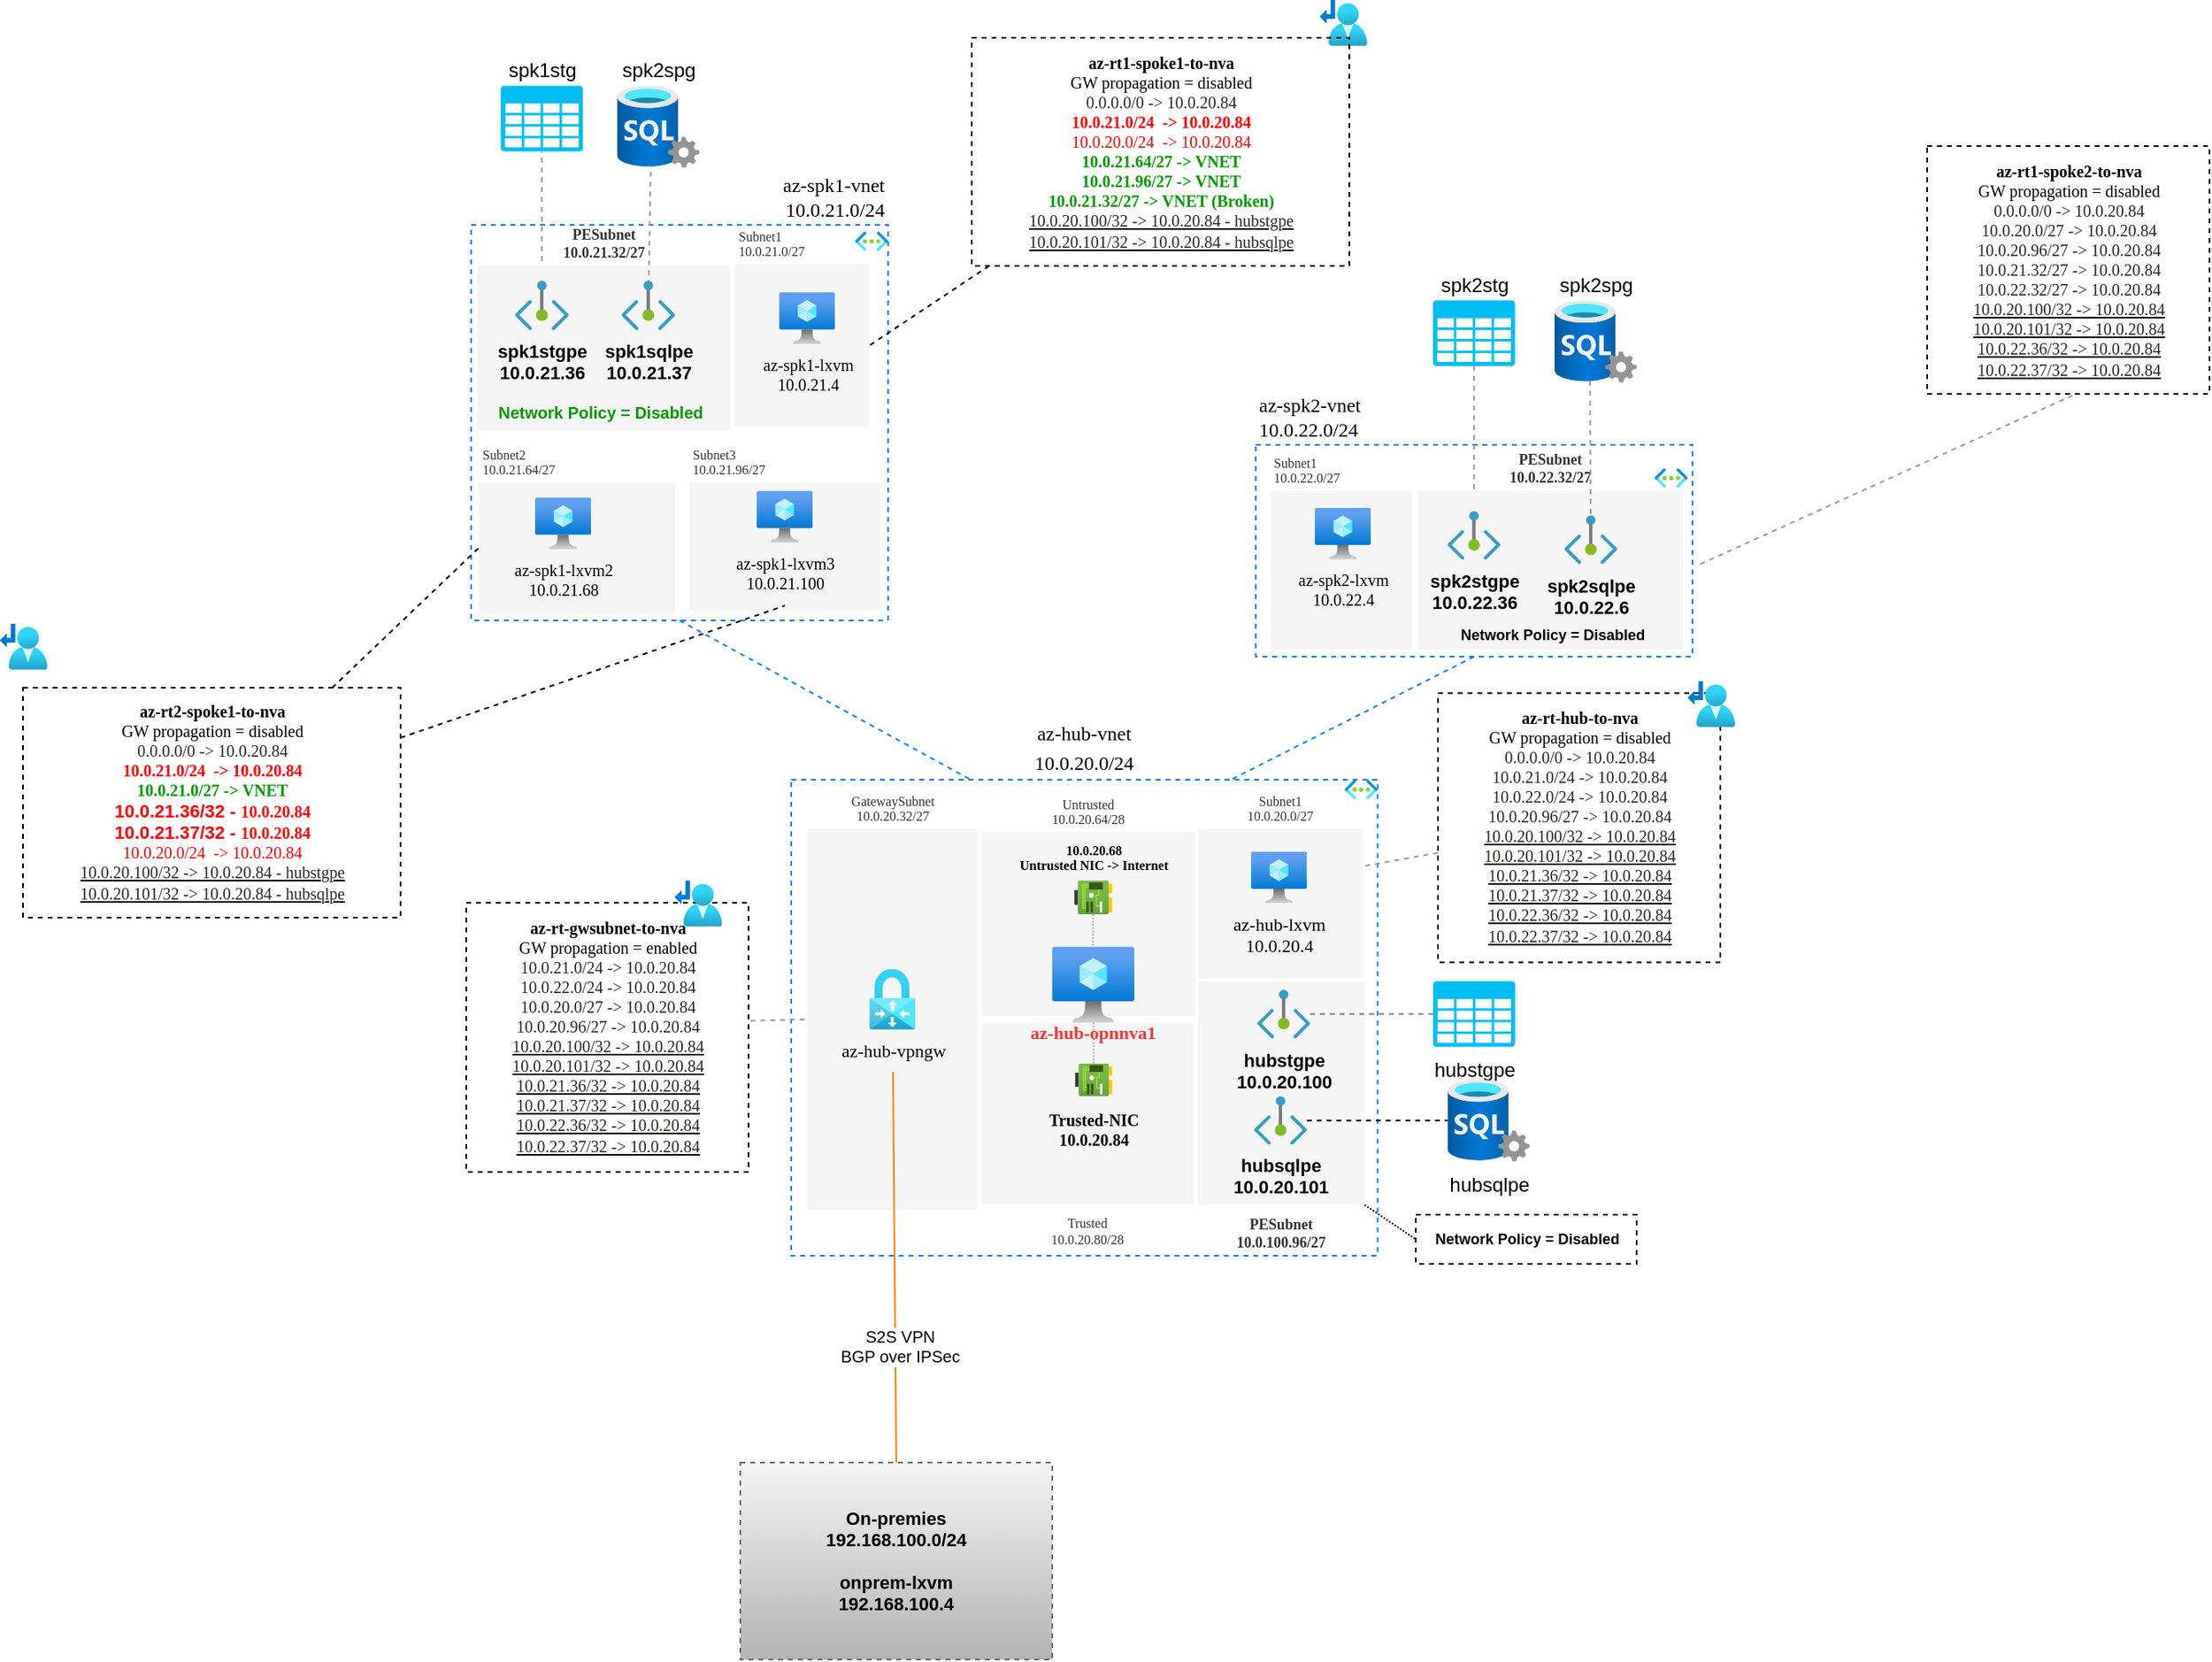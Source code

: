 <mxfile pages="3">
    <diagram name="NetworkPolicy-Disabled-VNET-UDR" id="TIKukc__NlJQYqkLnaR7">
        <mxGraphModel dx="1373" dy="656" grid="0" gridSize="10" guides="1" tooltips="1" connect="1" arrows="1" fold="1" page="0" pageScale="1" pageWidth="850" pageHeight="1100" math="0" shadow="0">
            <root>
                <mxCell id="he0kqgZxXAUqB0J18NEI-0"/>
                <mxCell id="he0kqgZxXAUqB0J18NEI-1" parent="he0kqgZxXAUqB0J18NEI-0"/>
                <mxCell id="he0kqgZxXAUqB0J18NEI-3" value="&lt;font style=&quot;font-size: 12px;&quot;&gt;az-hub-vnet&lt;br&gt;10.0.20.0/24&lt;br&gt;&lt;/font&gt;" style="whiteSpace=wrap;html=1;labelBackgroundColor=none;fontFamily=Verdana;fontSize=15;labelPosition=center;verticalLabelPosition=top;align=center;verticalAlign=bottom;strokeColor=#007FFF;dashed=1;" parent="he0kqgZxXAUqB0J18NEI-1" vertex="1">
                    <mxGeometry x="260" y="542" width="357.24" height="290" as="geometry"/>
                </mxCell>
                <mxCell id="he0kqgZxXAUqB0J18NEI-4" value="GatewaySubnet&lt;br style=&quot;font-size: 8px;&quot;&gt;10.0.20.32/27" style="whiteSpace=wrap;html=1;labelBackgroundColor=none;fontFamily=Verdana;fillColor=#f5f5f5;fontColor=#333333;strokeColor=none;fontSize=8;labelPosition=center;verticalLabelPosition=top;align=center;verticalAlign=bottom;" parent="he0kqgZxXAUqB0J18NEI-1" vertex="1">
                    <mxGeometry x="269.74" y="572" width="103.69" height="232" as="geometry"/>
                </mxCell>
                <mxCell id="he0kqgZxXAUqB0J18NEI-5" style="edgeStyle=none;html=1;entryX=0.5;entryY=0;entryDx=0;entryDy=0;strokeColor=#FF8000;fontSize=8;endArrow=none;endFill=0;" parent="he0kqgZxXAUqB0J18NEI-1" target="he0kqgZxXAUqB0J18NEI-29" edge="1">
                    <mxGeometry relative="1" as="geometry">
                        <mxPoint x="322" y="720" as="sourcePoint"/>
                    </mxGeometry>
                </mxCell>
                <mxCell id="he0kqgZxXAUqB0J18NEI-6" value="S2S VPN&lt;br&gt;BGP over IPSec" style="edgeLabel;html=1;align=center;verticalAlign=middle;resizable=0;points=[];fontSize=10;" parent="he0kqgZxXAUqB0J18NEI-5" vertex="1" connectable="0">
                    <mxGeometry x="0.398" y="2" relative="1" as="geometry">
                        <mxPoint as="offset"/>
                    </mxGeometry>
                </mxCell>
                <mxCell id="he0kqgZxXAUqB0J18NEI-7" value="az-hub-vpngw&lt;br style=&quot;font-size: 11px;&quot;&gt;" style="aspect=fixed;html=1;points=[];align=center;image;fontSize=11;image=img/lib/azure2/networking/Virtual_Network_Gateways.svg;glass=0;dashed=1;dashPattern=8 8;strokeColor=#E6E6E6;fontColor=#000000;fillColor=#CCCCCC;rounded=0;sketch=1;hachureGap=4;jiggle=2;curveFitting=1;fontFamily=Verdana;labelBackgroundColor=none;" parent="he0kqgZxXAUqB0J18NEI-1" vertex="1">
                    <mxGeometry x="307.61" y="657.213" width="27.944" height="37.082" as="geometry"/>
                </mxCell>
                <mxCell id="he0kqgZxXAUqB0J18NEI-8" value="Untrusted&lt;br style=&quot;font-size: 8px;&quot;&gt;10.0.20.64/28" style="whiteSpace=wrap;html=1;labelBackgroundColor=none;fontFamily=Verdana;fillColor=#f5f5f5;fontColor=#333333;strokeColor=none;fontSize=8;labelPosition=center;verticalLabelPosition=top;align=center;verticalAlign=bottom;" parent="he0kqgZxXAUqB0J18NEI-1" vertex="1">
                    <mxGeometry x="376" y="574" width="130" height="112" as="geometry"/>
                </mxCell>
                <mxCell id="he0kqgZxXAUqB0J18NEI-9" value="Subnet1&lt;br style=&quot;font-size: 8px;&quot;&gt;10.0.20.0/27" style="whiteSpace=wrap;html=1;labelBackgroundColor=none;fontFamily=Verdana;fillColor=#f5f5f5;fontColor=#333333;strokeColor=none;fontSize=8;labelPosition=center;verticalLabelPosition=top;align=center;verticalAlign=bottom;" parent="he0kqgZxXAUqB0J18NEI-1" vertex="1">
                    <mxGeometry x="508" y="572" width="100.01" height="91" as="geometry"/>
                </mxCell>
                <mxCell id="he0kqgZxXAUqB0J18NEI-10" value="Trusted&lt;br style=&quot;font-size: 8px;&quot;&gt;10.0.20.80/28" style="whiteSpace=wrap;html=1;labelBackgroundColor=none;fontFamily=Verdana;fillColor=#f5f5f5;fontColor=#333333;strokeColor=none;fontSize=8;labelPosition=center;verticalLabelPosition=bottom;align=center;verticalAlign=top;direction=south;" parent="he0kqgZxXAUqB0J18NEI-1" vertex="1">
                    <mxGeometry x="376" y="690" width="129" height="111" as="geometry"/>
                </mxCell>
                <mxCell id="he0kqgZxXAUqB0J18NEI-12" style="edgeStyle=none;html=1;strokeColor=#000000;strokeWidth=1;fontFamily=Verdana;fontSize=8;fontColor=#000000;endArrow=none;endFill=0;opacity=30;entryX=0.496;entryY=0.002;entryDx=0;entryDy=0;entryPerimeter=0;dashed=1;dashPattern=1 1;" parent="he0kqgZxXAUqB0J18NEI-1" source="he0kqgZxXAUqB0J18NEI-13" target="he0kqgZxXAUqB0J18NEI-11" edge="1">
                    <mxGeometry relative="1" as="geometry">
                        <mxPoint x="449" y="630" as="targetPoint"/>
                    </mxGeometry>
                </mxCell>
                <mxCell id="he0kqgZxXAUqB0J18NEI-14" style="edgeStyle=none;html=1;strokeColor=#000000;fontSize=8;endArrow=none;endFill=0;opacity=30;fontFamily=Verdana;fontColor=#000000;strokeWidth=1;dashed=1;dashPattern=1 1;" parent="he0kqgZxXAUqB0J18NEI-1" source="he0kqgZxXAUqB0J18NEI-15" target="he0kqgZxXAUqB0J18NEI-11" edge="1">
                    <mxGeometry relative="1" as="geometry"/>
                </mxCell>
                <mxCell id="he0kqgZxXAUqB0J18NEI-13" value="10.0.20.68&lt;br&gt;Untrusted NIC -&amp;gt; Internet" style="aspect=fixed;html=1;points=[];align=center;image;fontSize=8;image=img/lib/azure2/networking/Network_Interfaces.svg;labelBackgroundColor=none;fontFamily=Verdana;fontColor=#000000;fillColor=none;labelPosition=center;verticalLabelPosition=top;verticalAlign=bottom;fontStyle=1;spacing=4;" parent="he0kqgZxXAUqB0J18NEI-1" vertex="1">
                    <mxGeometry x="432.38" y="603.5" width="23.24" height="20.5" as="geometry"/>
                </mxCell>
                <mxCell id="he0kqgZxXAUqB0J18NEI-15" value="Trusted-NIC&lt;br&gt;10.0.20.84" style="aspect=fixed;html=1;points=[];align=center;image;fontSize=10;image=img/lib/azure2/networking/Network_Interfaces.svg;labelBackgroundColor=none;fontFamily=Verdana;fontColor=#000000;fillColor=none;labelPosition=center;verticalLabelPosition=bottom;verticalAlign=top;fontStyle=1;spacing=4;" parent="he0kqgZxXAUqB0J18NEI-1" vertex="1">
                    <mxGeometry x="432.95" y="714.85" width="22.67" height="20" as="geometry"/>
                </mxCell>
                <mxCell id="he0kqgZxXAUqB0J18NEI-17" value="&lt;span style=&quot;font-weight: 400; font-size: 11px;&quot;&gt;az-hub-lxvm&lt;br style=&quot;font-size: 11px;&quot;&gt;10.0.20.4&lt;br style=&quot;font-size: 11px;&quot;&gt;&lt;/span&gt;" style="aspect=fixed;html=1;points=[];align=center;image;fontSize=11;image=img/lib/azure2/compute/Virtual_Machine.svg;labelBackgroundColor=none;fontFamily=Verdana;fillColor=default;fontStyle=1" parent="he0kqgZxXAUqB0J18NEI-1" vertex="1">
                    <mxGeometry x="540.081" y="585.69" width="34.087" height="31.617" as="geometry"/>
                </mxCell>
                <mxCell id="he0kqgZxXAUqB0J18NEI-18" style="edgeStyle=none;html=1;entryX=0.306;entryY=0;entryDx=0;entryDy=0;entryPerimeter=0;strokeColor=#007FFF;fontSize=10;endArrow=none;endFill=0;exitX=0.5;exitY=1;exitDx=0;exitDy=0;dashed=1;" parent="he0kqgZxXAUqB0J18NEI-1" source="he0kqgZxXAUqB0J18NEI-19" target="he0kqgZxXAUqB0J18NEI-3" edge="1">
                    <mxGeometry relative="1" as="geometry"/>
                </mxCell>
                <mxCell id="he0kqgZxXAUqB0J18NEI-19" value="az-spk1-vnet&lt;br style=&quot;font-size: 12px;&quot;&gt;10.0.21.0/24" style="whiteSpace=wrap;html=1;fillColor=none;strokeColor=#007FFF;dashed=1;labelBackgroundColor=none;fontFamily=Verdana;fontSize=12;labelPosition=center;verticalLabelPosition=top;align=right;verticalAlign=bottom;" parent="he0kqgZxXAUqB0J18NEI-1" vertex="1">
                    <mxGeometry x="65" y="204" width="254" height="241" as="geometry"/>
                </mxCell>
                <mxCell id="he0kqgZxXAUqB0J18NEI-20" value="" style="aspect=fixed;html=1;points=[];align=center;image;fontSize=12;image=img/lib/azure2/networking/Virtual_Networks.svg;dashed=1;labelBackgroundColor=none;fontFamily=Verdana;fillColor=default;" parent="he0kqgZxXAUqB0J18NEI-1" vertex="1">
                    <mxGeometry x="298.9" y="208" width="20.1" height="12" as="geometry"/>
                </mxCell>
                <mxCell id="he0kqgZxXAUqB0J18NEI-22" value="Subnet1&lt;br&gt;10.0.21.0/27" style="whiteSpace=wrap;html=1;labelBackgroundColor=none;fontFamily=Verdana;fillColor=#f5f5f5;fontColor=#333333;strokeColor=none;fontSize=8;labelPosition=center;verticalLabelPosition=top;align=left;verticalAlign=bottom;" parent="he0kqgZxXAUqB0J18NEI-1" vertex="1">
                    <mxGeometry x="225.61" y="228" width="82" height="98.98" as="geometry"/>
                </mxCell>
                <mxCell id="he0kqgZxXAUqB0J18NEI-23" value="az-spk1-lxvm&lt;br style=&quot;font-size: 10px;&quot;&gt;10.0.21.4" style="aspect=fixed;html=1;points=[];align=center;image;fontSize=10;image=img/lib/azure2/compute/Virtual_Machine.svg;labelBackgroundColor=none;fontFamily=Verdana;fillColor=default;" parent="he0kqgZxXAUqB0J18NEI-1" vertex="1">
                    <mxGeometry x="252.611" y="245.0" width="34.087" height="31.617" as="geometry"/>
                </mxCell>
                <mxCell id="he0kqgZxXAUqB0J18NEI-24" value="az-spk2-vnet&lt;br style=&quot;font-size: 12px;&quot;&gt;10.0.22.0/24" style="whiteSpace=wrap;html=1;fillColor=none;strokeColor=#007FFF;dashed=1;labelBackgroundColor=none;fontFamily=Verdana;fontSize=12;labelPosition=center;verticalLabelPosition=top;align=left;verticalAlign=bottom;" parent="he0kqgZxXAUqB0J18NEI-1" vertex="1">
                    <mxGeometry x="543" y="338" width="266" height="129" as="geometry"/>
                </mxCell>
                <mxCell id="he0kqgZxXAUqB0J18NEI-25" value="" style="aspect=fixed;html=1;points=[];align=center;image;fontSize=12;image=img/lib/azure2/networking/Virtual_Networks.svg;dashed=1;labelBackgroundColor=none;fontFamily=Verdana;fillColor=default;" parent="he0kqgZxXAUqB0J18NEI-1" vertex="1">
                    <mxGeometry x="786" y="352.19" width="20.1" height="12" as="geometry"/>
                </mxCell>
                <mxCell id="he0kqgZxXAUqB0J18NEI-26" style="edgeStyle=none;html=1;entryX=0.75;entryY=0;entryDx=0;entryDy=0;strokeColor=#007FFF;fontSize=10;endArrow=none;endFill=0;exitX=0.5;exitY=1;exitDx=0;exitDy=0;dashed=1;" parent="he0kqgZxXAUqB0J18NEI-1" source="he0kqgZxXAUqB0J18NEI-24" target="he0kqgZxXAUqB0J18NEI-3" edge="1">
                    <mxGeometry relative="1" as="geometry"/>
                </mxCell>
                <mxCell id="he0kqgZxXAUqB0J18NEI-27" value="Subnet1&lt;br&gt;10.0.22.0/27&lt;br&gt;" style="whiteSpace=wrap;html=1;labelBackgroundColor=none;fontFamily=Verdana;fillColor=#f5f5f5;fontColor=#333333;strokeColor=none;fontSize=8;labelPosition=center;verticalLabelPosition=top;align=left;verticalAlign=bottom;" parent="he0kqgZxXAUqB0J18NEI-1" vertex="1">
                    <mxGeometry x="552" y="366" width="86" height="96.79" as="geometry"/>
                </mxCell>
                <mxCell id="he0kqgZxXAUqB0J18NEI-28" value="az-spk2-lxvm&lt;br style=&quot;font-size: 10px;&quot;&gt;10.0.22.4" style="aspect=fixed;html=1;points=[];align=center;image;fontSize=10;image=img/lib/azure2/compute/Virtual_Machine.svg;labelBackgroundColor=none;fontFamily=Verdana;fillColor=default;" parent="he0kqgZxXAUqB0J18NEI-1" vertex="1">
                    <mxGeometry x="579.001" y="376.25" width="34.087" height="31.617" as="geometry"/>
                </mxCell>
                <mxCell id="he0kqgZxXAUqB0J18NEI-29" value="On-premies&lt;br style=&quot;font-size: 11px;&quot;&gt;192.168.100.0/24&lt;br style=&quot;font-size: 11px;&quot;&gt;&lt;br style=&quot;font-size: 11px;&quot;&gt;onprem-lxvm &lt;br style=&quot;font-size: 11px;&quot;&gt;192.168.100.4" style="whiteSpace=wrap;html=1;fillColor=#f5f5f5;strokeColor=#666666;dashed=1;labelBackgroundColor=none;gradientColor=#b3b3b3;fontStyle=1;fontSize=11;" parent="he0kqgZxXAUqB0J18NEI-1" vertex="1">
                    <mxGeometry x="229.0" y="958" width="190" height="120" as="geometry"/>
                </mxCell>
                <mxCell id="he0kqgZxXAUqB0J18NEI-30" style="edgeStyle=none;html=1;entryX=0.5;entryY=1;entryDx=0;entryDy=0;entryPerimeter=0;strokeColor=#999999;fontFamily=Verdana;fontSize=12;endArrow=none;endFill=0;dashed=1;" parent="he0kqgZxXAUqB0J18NEI-1" source="he0kqgZxXAUqB0J18NEI-51" target="he0kqgZxXAUqB0J18NEI-34" edge="1">
                    <mxGeometry relative="1" as="geometry"/>
                </mxCell>
                <mxCell id="he0kqgZxXAUqB0J18NEI-32" value="" style="aspect=fixed;html=1;points=[];align=center;image;fontSize=12;image=img/lib/azure2/networking/Virtual_Networks.svg;dashed=1;labelBackgroundColor=none;fontFamily=Verdana;fillColor=default;" parent="he0kqgZxXAUqB0J18NEI-1" vertex="1">
                    <mxGeometry x="597.14" y="542" width="20.1" height="12" as="geometry"/>
                </mxCell>
                <mxCell id="he0kqgZxXAUqB0J18NEI-34" value="spk1stg" style="verticalLabelPosition=top;html=1;verticalAlign=bottom;align=center;strokeColor=none;fillColor=#00BEF2;shape=mxgraph.azure.storage;pointerEvents=1;labelBackgroundColor=none;labelPosition=center;" parent="he0kqgZxXAUqB0J18NEI-1" vertex="1">
                    <mxGeometry x="83.09" y="119.19" width="50" height="40" as="geometry"/>
                </mxCell>
                <mxCell id="he0kqgZxXAUqB0J18NEI-36" style="edgeStyle=none;html=1;dashed=1;strokeColor=#999999;fontFamily=Verdana;fontSize=12;endArrow=none;endFill=0;" parent="he0kqgZxXAUqB0J18NEI-1" source="he0kqgZxXAUqB0J18NEI-37" target="he0kqgZxXAUqB0J18NEI-54" edge="1">
                    <mxGeometry relative="1" as="geometry"/>
                </mxCell>
                <mxCell id="he0kqgZxXAUqB0J18NEI-37" value="spk2stg" style="verticalLabelPosition=top;html=1;verticalAlign=bottom;align=center;strokeColor=none;fillColor=#00BEF2;shape=mxgraph.azure.storage;pointerEvents=1;labelBackgroundColor=none;labelPosition=center;" parent="he0kqgZxXAUqB0J18NEI-1" vertex="1">
                    <mxGeometry x="650.91" y="250.0" width="50" height="40" as="geometry"/>
                </mxCell>
                <mxCell id="he0kqgZxXAUqB0J18NEI-47" value="PESubnet&lt;br style=&quot;font-size: 9px;&quot;&gt;10.0.21.32/27" style="whiteSpace=wrap;html=1;labelBackgroundColor=none;fontFamily=Verdana;fillColor=#f5f5f5;fontColor=#333333;strokeColor=none;fontSize=9;labelPosition=center;verticalLabelPosition=top;align=center;verticalAlign=bottom;fontStyle=1" parent="he0kqgZxXAUqB0J18NEI-1" vertex="1">
                    <mxGeometry x="68.82" y="228.98" width="154" height="100.02" as="geometry"/>
                </mxCell>
                <mxCell id="he0kqgZxXAUqB0J18NEI-51" value="spk1stgpe&lt;br style=&quot;font-size: 11px;&quot;&gt;10.0.21.36" style="aspect=fixed;html=1;points=[];align=center;image;fontSize=11;image=img/lib/azure2/networking/Private_Endpoint.svg;labelBackgroundColor=none;fontStyle=1" parent="he0kqgZxXAUqB0J18NEI-1" vertex="1">
                    <mxGeometry x="91.73" y="238" width="32.73" height="30" as="geometry"/>
                </mxCell>
                <mxCell id="he0kqgZxXAUqB0J18NEI-53" value="PESubnet&lt;br style=&quot;font-size: 9px;&quot;&gt;10.0.22.32/27" style="whiteSpace=wrap;html=1;labelBackgroundColor=none;fontFamily=Verdana;fillColor=#f5f5f5;fontColor=#333333;strokeColor=none;fontSize=9;labelPosition=center;verticalLabelPosition=top;align=center;verticalAlign=bottom;fontStyle=1" parent="he0kqgZxXAUqB0J18NEI-1" vertex="1">
                    <mxGeometry x="642" y="366" width="161" height="96.79" as="geometry"/>
                </mxCell>
                <mxCell id="he0kqgZxXAUqB0J18NEI-54" value="spk2stgpe&lt;br style=&quot;font-size: 11px;&quot;&gt;10.0.22.36" style="aspect=fixed;html=1;points=[];align=center;image;fontSize=11;image=img/lib/azure2/networking/Private_Endpoint.svg;labelBackgroundColor=none;fontStyle=1" parent="he0kqgZxXAUqB0J18NEI-1" vertex="1">
                    <mxGeometry x="659.82" y="378.37" width="32.18" height="29.5" as="geometry"/>
                </mxCell>
                <mxCell id="he0kqgZxXAUqB0J18NEI-56" value="PESubnet&lt;br style=&quot;font-size: 9px;&quot;&gt;10.0.100.96/27" style="whiteSpace=wrap;html=1;labelBackgroundColor=none;fontFamily=Verdana;fillColor=#f5f5f5;fontColor=#333333;strokeColor=none;fontSize=9;labelPosition=center;verticalLabelPosition=bottom;align=center;verticalAlign=top;fontStyle=1" parent="he0kqgZxXAUqB0J18NEI-1" vertex="1">
                    <mxGeometry x="508" y="665" width="101.26" height="136" as="geometry"/>
                </mxCell>
                <mxCell id="he0kqgZxXAUqB0J18NEI-57" value="hubstgpe&lt;br style=&quot;font-size: 11px;&quot;&gt;10.0.20.100" style="aspect=fixed;html=1;points=[];align=center;image;fontSize=11;image=img/lib/azure2/networking/Private_Endpoint.svg;labelBackgroundColor=none;fontStyle=1" parent="he0kqgZxXAUqB0J18NEI-1" vertex="1">
                    <mxGeometry x="543.91" y="670" width="32.18" height="29.5" as="geometry"/>
                </mxCell>
                <mxCell id="he0kqgZxXAUqB0J18NEI-60" value="hubstgpe" style="verticalLabelPosition=bottom;html=1;verticalAlign=top;align=center;strokeColor=none;fillColor=#00BEF2;shape=mxgraph.azure.storage;pointerEvents=1;labelBackgroundColor=none;" parent="he0kqgZxXAUqB0J18NEI-1" vertex="1">
                    <mxGeometry x="651" y="664.75" width="50" height="40" as="geometry"/>
                </mxCell>
                <mxCell id="he0kqgZxXAUqB0J18NEI-61" style="edgeStyle=none;html=1;entryX=0;entryY=0.5;entryDx=0;entryDy=0;entryPerimeter=0;dashed=1;endArrow=none;endFill=0;opacity=50;" parent="he0kqgZxXAUqB0J18NEI-1" source="he0kqgZxXAUqB0J18NEI-57" target="he0kqgZxXAUqB0J18NEI-60" edge="1">
                    <mxGeometry relative="1" as="geometry"/>
                </mxCell>
                <mxCell id="he0kqgZxXAUqB0J18NEI-11" value="az-hub-opnnva1&#10;&#10;" style="aspect=fixed;points=[];align=center;image;fontSize=11;image=img/lib/azure2/compute/Virtual_Machine.svg;labelBackgroundColor=none;fontFamily=Verdana;fillColor=default;labelPosition=center;verticalLabelPosition=bottom;verticalAlign=top;fontColor=#FF3333;spacingBottom=0;spacing=-5;fontStyle=1" parent="he0kqgZxXAUqB0J18NEI-1" vertex="1">
                    <mxGeometry x="419" y="643.61" width="50" height="46.39" as="geometry"/>
                </mxCell>
                <mxCell id="18" style="edgeStyle=none;html=1;endArrow=none;fontSize=12;fontFamily=Verdana;strokeColor=#999999;endFill=0;dashed=1;" parent="he0kqgZxXAUqB0J18NEI-1" target="17" edge="1">
                    <mxGeometry relative="1" as="geometry">
                        <mxPoint x="174.479" y="165.69" as="sourcePoint"/>
                    </mxGeometry>
                </mxCell>
                <mxCell id="17" value="spk1sqlpe&lt;br style=&quot;font-size: 11px;&quot;&gt;10.0.21.37" style="aspect=fixed;html=1;points=[];align=center;image;fontSize=11;image=img/lib/azure2/networking/Private_Endpoint.svg;labelBackgroundColor=none;fontStyle=1" parent="he0kqgZxXAUqB0J18NEI-1" vertex="1">
                    <mxGeometry x="156.58" y="238" width="32.73" height="30" as="geometry"/>
                </mxCell>
                <mxCell id="u85C0EznjOGx18qawjpu-18" value="spk2sqlpe&lt;br style=&quot;font-size: 11px;&quot;&gt;10.0.22.6" style="aspect=fixed;html=1;points=[];align=center;image;fontSize=11;image=img/lib/azure2/networking/Private_Endpoint.svg;labelBackgroundColor=none;fontStyle=1" parent="he0kqgZxXAUqB0J18NEI-1" vertex="1">
                    <mxGeometry x="731" y="381.0" width="32.18" height="29.5" as="geometry"/>
                </mxCell>
                <mxCell id="mvM8kI2MNh7dbPhWVr8c-18" value="spk2spg" style="aspect=fixed;html=1;points=[];align=center;image;fontSize=12;image=img/lib/azure2/databases/SQL_Server.svg;dashed=1;labelBackgroundColor=none;strokeColor=#0000FF;labelPosition=center;verticalLabelPosition=top;verticalAlign=bottom;" parent="he0kqgZxXAUqB0J18NEI-1" vertex="1">
                    <mxGeometry x="725" y="250" width="50" height="50" as="geometry"/>
                </mxCell>
                <mxCell id="mvM8kI2MNh7dbPhWVr8c-19" style="edgeStyle=none;html=1;dashed=1;strokeColor=#999999;fontFamily=Verdana;fontSize=12;endArrow=none;endFill=0;exitX=0.432;exitY=0.98;exitDx=0;exitDy=0;exitPerimeter=0;" parent="he0kqgZxXAUqB0J18NEI-1" source="mvM8kI2MNh7dbPhWVr8c-18" target="u85C0EznjOGx18qawjpu-18" edge="1">
                    <mxGeometry relative="1" as="geometry">
                        <mxPoint x="685.91" y="300" as="sourcePoint"/>
                        <mxPoint x="685.91" y="388.37" as="targetPoint"/>
                    </mxGeometry>
                </mxCell>
                <mxCell id="HTE0FkGj9pcxfgc9vMI8-18" value="hubsqlpe" style="aspect=fixed;html=1;points=[];align=center;image;fontSize=12;image=img/lib/azure2/databases/SQL_Server.svg;dashed=1;labelBackgroundColor=none;strokeColor=#0000FF;" parent="he0kqgZxXAUqB0J18NEI-1" vertex="1">
                    <mxGeometry x="659.82" y="724.6" width="50" height="50" as="geometry"/>
                </mxCell>
                <mxCell id="HTE0FkGj9pcxfgc9vMI8-20" style="edgeStyle=none;html=1;endArrow=none;endFill=0;dashed=1;" parent="he0kqgZxXAUqB0J18NEI-1" source="HTE0FkGj9pcxfgc9vMI8-19" target="HTE0FkGj9pcxfgc9vMI8-18" edge="1">
                    <mxGeometry relative="1" as="geometry"/>
                </mxCell>
                <mxCell id="HTE0FkGj9pcxfgc9vMI8-19" value="hubsqlpe&lt;br style=&quot;font-size: 11px;&quot;&gt;10.0.20.101" style="aspect=fixed;html=1;points=[];align=center;image;fontSize=11;image=img/lib/azure2/networking/Private_Endpoint.svg;labelBackgroundColor=none;fontStyle=1" parent="he0kqgZxXAUqB0J18NEI-1" vertex="1">
                    <mxGeometry x="541.99" y="734.85" width="32.18" height="29.5" as="geometry"/>
                </mxCell>
                <mxCell id="19" value="spk2spg" style="aspect=fixed;html=1;points=[];align=center;image;fontSize=12;image=img/lib/azure2/databases/SQL_Server.svg;dashed=1;labelBackgroundColor=none;strokeColor=#0000FF;labelPosition=center;verticalLabelPosition=top;verticalAlign=bottom;" parent="he0kqgZxXAUqB0J18NEI-1" vertex="1">
                    <mxGeometry x="154" y="119.19" width="50" height="50" as="geometry"/>
                </mxCell>
                <mxCell id="21" value="Subnet2&lt;br&gt;10.0.21.64/27" style="whiteSpace=wrap;html=1;labelBackgroundColor=none;fontFamily=Verdana;fillColor=#f5f5f5;fontColor=#333333;strokeColor=none;fontSize=8;labelPosition=center;verticalLabelPosition=top;align=left;verticalAlign=bottom;" parent="he0kqgZxXAUqB0J18NEI-1" vertex="1">
                    <mxGeometry x="69.5" y="360.84" width="119.81" height="80.16" as="geometry"/>
                </mxCell>
                <mxCell id="22" value="Subnet3&lt;br&gt;10.0.21.96/27" style="whiteSpace=wrap;html=1;labelBackgroundColor=none;fontFamily=Verdana;fillColor=#f5f5f5;fontColor=#333333;strokeColor=none;fontSize=8;labelPosition=center;verticalLabelPosition=top;align=left;verticalAlign=bottom;" parent="he0kqgZxXAUqB0J18NEI-1" vertex="1">
                    <mxGeometry x="198" y="360.84" width="116" height="78.16" as="geometry"/>
                </mxCell>
                <mxCell id="23" value="az-spk1-lxvm2&lt;br style=&quot;font-size: 10px;&quot;&gt;10.0.21.68" style="aspect=fixed;html=1;points=[];align=center;image;fontSize=10;image=img/lib/azure2/compute/Virtual_Machine.svg;labelBackgroundColor=none;fontFamily=Verdana;fillColor=default;" parent="he0kqgZxXAUqB0J18NEI-1" vertex="1">
                    <mxGeometry x="104.001" y="370.0" width="34.087" height="31.617" as="geometry"/>
                </mxCell>
                <mxCell id="24" value="az-spk1-lxvm3&lt;br style=&quot;font-size: 10px;&quot;&gt;10.0.21.100" style="aspect=fixed;html=1;points=[];align=center;image;fontSize=10;image=img/lib/azure2/compute/Virtual_Machine.svg;labelBackgroundColor=none;fontFamily=Verdana;fillColor=default;" parent="he0kqgZxXAUqB0J18NEI-1" vertex="1">
                    <mxGeometry x="238.961" y="366.0" width="34.087" height="31.617" as="geometry"/>
                </mxCell>
                <mxCell id="0" value="UDR-Solution" style="" parent="he0kqgZxXAUqB0J18NEI-0"/>
                <mxCell id="40" value="&lt;font face=&quot;Verdana&quot;&gt;&lt;b&gt;az-rt2-spoke1-to-nva&lt;br&gt;&lt;/b&gt;GW propagation = disabled&lt;br style=&quot;font-size: 10px;&quot;&gt;&lt;span style=&quot;color: rgb(41, 40, 39); text-align: start; background-color: rgb(255, 255, 255); font-size: 10px;&quot;&gt;0.0.0.0/0 -&amp;gt;&amp;nbsp;&lt;/span&gt;&lt;span style=&quot;color: rgb(41, 40, 39); text-align: start; background-color: rgb(255, 255, 255);&quot;&gt;10.0.20.84&lt;br&gt;&lt;/span&gt;&lt;/font&gt;&lt;span style=&quot;font-family: Verdana; text-align: start;&quot;&gt;&lt;b style=&quot;&quot;&gt;&lt;font color=&quot;#ff0000&quot;&gt;10.0.21.0/24&amp;nbsp; -&amp;gt; 10.0.20.84&lt;br&gt;&lt;/font&gt;&lt;/b&gt;&lt;/span&gt;&lt;font color=&quot;#009900&quot;&gt;&lt;font face=&quot;Verdana&quot;&gt;&lt;span style=&quot;text-align: start; background-color: rgb(255, 255, 255);&quot;&gt;&lt;b&gt;10.0.21.0/27 -&amp;gt; VNET&lt;/b&gt;&lt;br&gt;&lt;/span&gt;&lt;/font&gt;&lt;/font&gt;&lt;font color=&quot;#ff0000&quot;&gt;&lt;b&gt;&lt;span style=&quot;font-size: 11px;&quot;&gt;10.0.21.36/32 -&amp;nbsp;&lt;/span&gt;&lt;span style=&quot;font-family: Verdana; text-align: start;&quot;&gt;10.0.20.84&lt;br&gt;&lt;/span&gt;&lt;/b&gt;&lt;b style=&quot;border-color: var(--border-color);&quot;&gt;&lt;span style=&quot;border-color: var(--border-color); font-size: 11px;&quot;&gt;10.0.21.37/32 -&amp;nbsp;&lt;/span&gt;&lt;span style=&quot;border-color: var(--border-color); font-family: Verdana; text-align: start;&quot;&gt;10.0.20.84&lt;br&gt;&lt;/span&gt;&lt;/b&gt;&lt;/font&gt;&lt;span style=&quot;color: rgb(255, 0, 0); font-family: Verdana; text-align: start;&quot;&gt;10.0.20.0/24&amp;nbsp; -&amp;gt; 10.0.20.84&lt;/span&gt;&lt;span style=&quot;color: rgb(41, 40, 39); font-family: Verdana; text-align: start;&quot;&gt;&lt;br&gt;&lt;/span&gt;&lt;u&gt;&lt;span style=&quot;border-color: var(--border-color); font-family: Verdana; color: rgb(41, 40, 39); text-align: start;&quot;&gt;10.0.20.100/32 -&amp;gt; 10.0.20.84 - hubstgpe&lt;br style=&quot;border-color: var(--border-color);&quot;&gt;&lt;/span&gt;&lt;span style=&quot;border-color: var(--border-color); font-family: Verdana; color: rgb(41, 40, 39); text-align: start;&quot;&gt;10.0.20.101/32 -&amp;gt; 10.0.20.84 - hubsqlpe&lt;/span&gt;&lt;/u&gt;&lt;span style=&quot;color: rgb(41, 40, 39); font-family: az_ea_font, &amp;quot;Segoe UI&amp;quot;, az_font, system-ui, -apple-system, BlinkMacSystemFont, Roboto, Oxygen, Ubuntu, Cantarell, &amp;quot;Open Sans&amp;quot;, &amp;quot;Helvetica Neue&amp;quot;, sans-serif; text-align: start; background-color: rgb(255, 255, 255); font-size: 10px;&quot;&gt;&lt;br&gt;&lt;/span&gt;" style="text;html=1;align=center;verticalAlign=middle;resizable=0;points=[];autosize=1;strokeColor=default;fillColor=none;fontSize=10;fontStyle=0;dashed=1;" parent="0" vertex="1">
                    <mxGeometry x="-208.0" y="486" width="230" height="140" as="geometry"/>
                </mxCell>
                <mxCell id="3" style="edgeStyle=none;html=1;entryX=1.01;entryY=0.571;entryDx=0;entryDy=0;dashed=1;strokeColor=#999999;fontFamily=Verdana;fontSize=10;endArrow=none;endFill=0;exitX=0.515;exitY=1.006;exitDx=0;exitDy=0;exitPerimeter=0;entryPerimeter=0;" parent="0" source="5" target="he0kqgZxXAUqB0J18NEI-24" edge="1">
                    <mxGeometry relative="1" as="geometry">
                        <mxPoint x="930.0" y="245.002" as="sourcePoint"/>
                        <mxPoint x="1053.12" y="354.565" as="targetPoint"/>
                    </mxGeometry>
                </mxCell>
                <mxCell id="4" value="" style="aspect=fixed;html=1;points=[];align=center;image;fontSize=12;image=img/lib/azure2/networking/Route_Tables.svg;dashed=1;labelBackgroundColor=none;strokeColor=default;fontFamily=Verdana;" parent="0" vertex="1">
                    <mxGeometry x="582" y="67" width="28.9" height="28" as="geometry"/>
                </mxCell>
                <mxCell id="5" value="&lt;font face=&quot;Verdana&quot;&gt;&lt;b&gt;az-rt1-spoke2-to-nva&lt;br&gt;&lt;/b&gt;GW propagation = disabled&lt;br style=&quot;font-size: 10px;&quot;&gt;&lt;span style=&quot;color: rgb(41, 40, 39); text-align: start; background-color: rgb(255, 255, 255); font-size: 10px;&quot;&gt;0.0.0.0/0 -&amp;gt;&amp;nbsp;&lt;/span&gt;&lt;span style=&quot;color: rgb(41, 40, 39); text-align: start; background-color: rgb(255, 255, 255);&quot;&gt;10.0.20.84&lt;br&gt;&lt;/span&gt;&lt;/font&gt;&lt;span style=&quot;color: rgb(41, 40, 39); font-family: Verdana; text-align: start;&quot;&gt;10.0.20.0/27 -&amp;gt; 10.0.20.84&lt;br&gt;&lt;/span&gt;&lt;span style=&quot;color: rgb(41, 40, 39); font-family: Verdana; text-align: start;&quot;&gt;10.0.20.96/27 -&amp;gt; 10.0.20.84&lt;br&gt;&lt;/span&gt;&lt;span style=&quot;color: rgb(41, 40, 39); font-family: Verdana; text-align: start;&quot;&gt;10.0.21.32/27 -&amp;gt; 10.0.20.84&lt;br&gt;&lt;/span&gt;&lt;span style=&quot;color: rgb(41, 40, 39); font-family: Verdana; text-align: start;&quot;&gt;10.0.22.32/27 -&amp;gt; 10.0.20.84&lt;br&gt;&lt;/span&gt;&lt;u&gt;&lt;span style=&quot;border-color: var(--border-color); font-family: Verdana; color: rgb(41, 40, 39); text-align: start;&quot;&gt;10.0.20.100/32 -&amp;gt; 10.0.20.84&lt;br style=&quot;border-color: var(--border-color);&quot;&gt;&lt;/span&gt;&lt;span style=&quot;border-color: var(--border-color); font-family: Verdana; color: rgb(41, 40, 39); text-align: start;&quot;&gt;10.0.20.101/32 -&amp;gt; 10.0.20.84&lt;br style=&quot;border-color: var(--border-color);&quot;&gt;&lt;/span&gt;&lt;span style=&quot;border-color: var(--border-color); font-family: Verdana; color: rgb(41, 40, 39); text-align: start;&quot;&gt;10.0.22.36/32 -&amp;gt; 10.0.20.84&lt;br style=&quot;border-color: var(--border-color);&quot;&gt;&lt;/span&gt;&lt;span style=&quot;border-color: var(--border-color); font-family: Verdana; color: rgb(41, 40, 39); text-align: start;&quot;&gt;10.0.22.37/32 -&amp;gt; 10.0.20.84&lt;/span&gt;&lt;/u&gt;&lt;span style=&quot;color: rgb(41, 40, 39); font-family: az_ea_font, &amp;quot;Segoe UI&amp;quot;, az_font, system-ui, -apple-system, BlinkMacSystemFont, Roboto, Oxygen, Ubuntu, Cantarell, &amp;quot;Open Sans&amp;quot;, &amp;quot;Helvetica Neue&amp;quot;, sans-serif; text-align: start; background-color: rgb(255, 255, 255); font-size: 10px;&quot;&gt;&lt;br&gt;&lt;/span&gt;" style="text;html=1;align=center;verticalAlign=middle;resizable=0;points=[];autosize=1;strokeColor=default;fillColor=none;fontSize=10;fontStyle=0;dashed=1;" parent="0" vertex="1">
                    <mxGeometry x="952" y="156" width="172" height="151" as="geometry"/>
                </mxCell>
                <mxCell id="6" style="edgeStyle=none;html=1;entryX=1;entryY=0.25;entryDx=0;entryDy=0;dashed=1;strokeColor=#999999;fontFamily=Verdana;fontSize=10;endArrow=none;endFill=0;" parent="0" source="7" edge="1">
                    <mxGeometry relative="1" as="geometry">
                        <mxPoint x="608.01" y="594.75" as="targetPoint"/>
                    </mxGeometry>
                </mxCell>
                <mxCell id="7" value="&lt;font face=&quot;Verdana&quot;&gt;&lt;b&gt;az-rt-hub-to-nva&lt;br&gt;&lt;/b&gt;GW propagation = disabled&lt;br style=&quot;font-size: 10px;&quot;&gt;&lt;/font&gt;&lt;span style=&quot;border-color: var(--border-color); font-family: Verdana; color: rgb(41, 40, 39); text-align: start;&quot;&gt;0.0.0.0/0 -&amp;gt;&amp;nbsp;&lt;/span&gt;&lt;span style=&quot;border-color: var(--border-color); font-family: Verdana; color: rgb(41, 40, 39); text-align: start;&quot;&gt;10.0.20.84&lt;/span&gt;&lt;font face=&quot;Verdana&quot;&gt;&lt;span style=&quot;color: rgb(41, 40, 39); text-align: start; background-color: rgb(255, 255, 255);&quot;&gt;&lt;br&gt;&lt;/span&gt;&lt;span style=&quot;color: rgb(41, 40, 39); text-align: start; background-color: rgb(255, 255, 255);&quot;&gt;10.0.21.0/24 -&amp;gt; 10.0.20.84&lt;br&gt;&lt;/span&gt;&lt;span style=&quot;color: rgb(41, 40, 39); text-align: start; background-color: rgb(255, 255, 255); font-size: 10px;&quot;&gt;10.0.22.0/24 -&amp;gt;&amp;nbsp;&lt;/span&gt;&lt;span style=&quot;color: rgb(41, 40, 39); text-align: start; background-color: rgb(255, 255, 255);&quot;&gt;10.0.20.84&lt;br&gt;&lt;/span&gt;&lt;/font&gt;&lt;span style=&quot;color: rgb(41, 40, 39); font-family: Verdana; text-align: start;&quot;&gt;10.0.20.96/27 -&amp;gt; 10.0.20.84&lt;br&gt;&lt;/span&gt;&lt;span style=&quot;border-color: var(--border-color); font-family: Verdana; color: rgb(41, 40, 39); text-align: start;&quot;&gt;&lt;u&gt;10.0.20.100/32 -&amp;gt; 10.0.20.84&lt;br style=&quot;border-color: var(--border-color);&quot;&gt;&lt;/u&gt;&lt;/span&gt;&lt;span style=&quot;border-color: var(--border-color); font-family: Verdana; color: rgb(41, 40, 39); text-align: start;&quot;&gt;&lt;u&gt;10.0.20.101/32 -&amp;gt; 10.0.20.84&lt;/u&gt;&lt;br style=&quot;border-color: var(--border-color);&quot;&gt;&lt;/span&gt;&lt;u&gt;&lt;span style=&quot;border-color: var(--border-color); font-family: Verdana; color: rgb(41, 40, 39); text-align: start;&quot;&gt;10.0.21.36/32 -&amp;gt; 10.0.20.84&lt;br style=&quot;border-color: var(--border-color);&quot;&gt;&lt;/span&gt;&lt;span style=&quot;border-color: var(--border-color); font-family: Verdana; color: rgb(41, 40, 39); text-align: start;&quot;&gt;10.0.21.37/32 -&amp;gt; 10.0.20.84&lt;br style=&quot;border-color: var(--border-color);&quot;&gt;&lt;/span&gt;&lt;span style=&quot;border-color: var(--border-color); font-family: Verdana; color: rgb(41, 40, 39); text-align: start;&quot;&gt;10.0.22.36/32 -&amp;gt; 10.0.20.84&lt;br style=&quot;border-color: var(--border-color);&quot;&gt;&lt;/span&gt;&lt;span style=&quot;border-color: var(--border-color); font-family: Verdana; color: rgb(41, 40, 39); text-align: start;&quot;&gt;10.0.22.37/32 -&amp;gt; 10.0.20.84&lt;/span&gt;&lt;/u&gt;&lt;span style=&quot;color: rgb(41, 40, 39); font-family: az_ea_font, &amp;quot;Segoe UI&amp;quot;, az_font, system-ui, -apple-system, BlinkMacSystemFont, Roboto, Oxygen, Ubuntu, Cantarell, &amp;quot;Open Sans&amp;quot;, &amp;quot;Helvetica Neue&amp;quot;, sans-serif; text-align: start; background-color: rgb(255, 255, 255); font-size: 10px;&quot;&gt;&lt;br&gt;&lt;/span&gt;" style="text;html=1;align=center;verticalAlign=middle;resizable=0;points=[];autosize=1;strokeColor=default;fillColor=none;fontSize=10;fontStyle=0;dashed=1;" parent="0" vertex="1">
                    <mxGeometry x="654" y="489.19" width="172" height="164" as="geometry"/>
                </mxCell>
                <mxCell id="8" value="" style="aspect=fixed;html=1;points=[];align=center;image;fontSize=12;image=img/lib/azure2/networking/Route_Tables.svg;dashed=1;labelBackgroundColor=none;strokeColor=default;fontFamily=Verdana;" parent="0" vertex="1">
                    <mxGeometry x="806.1" y="482" width="28.9" height="28" as="geometry"/>
                </mxCell>
                <mxCell id="9" style="edgeStyle=none;html=1;entryX=0;entryY=0.5;entryDx=0;entryDy=0;strokeColor=#999999;fontFamily=Verdana;fontSize=10;endArrow=none;endFill=0;exitX=1.007;exitY=0.438;exitDx=0;exitDy=0;exitPerimeter=0;dashed=1;" parent="0" source="10" edge="1">
                    <mxGeometry relative="1" as="geometry">
                        <mxPoint x="269.74" y="688" as="targetPoint"/>
                    </mxGeometry>
                </mxCell>
                <mxCell id="10" value="&lt;font face=&quot;Verdana&quot;&gt;&lt;b&gt;az-rt-gwsubnet-to-nva&lt;br&gt;&lt;/b&gt;GW propagation = enabled&lt;br style=&quot;font-size: 10px;&quot;&gt;&lt;span style=&quot;color: rgb(41, 40, 39); text-align: start; background-color: rgb(255, 255, 255);&quot;&gt;10.0.21.0/24 -&amp;gt; 10.0.20.84&lt;br&gt;&lt;/span&gt;&lt;span style=&quot;color: rgb(41, 40, 39); text-align: start; background-color: rgb(255, 255, 255);&quot;&gt;10.0.22.0/24 -&amp;gt; 10.0.20.84&lt;br&gt;&lt;/span&gt;&lt;/font&gt;&lt;span style=&quot;color: rgb(41, 40, 39); font-family: Verdana; text-align: start;&quot;&gt;10.0.20.0/27 -&amp;gt; 10.0.20.84&lt;br&gt;&lt;/span&gt;&lt;span style=&quot;color: rgb(41, 40, 39); font-family: Verdana; text-align: start;&quot;&gt;10.0.20.96/27 -&amp;gt; 10.0.20.84&lt;br&gt;&lt;/span&gt;&lt;span style=&quot;border-color: var(--border-color); font-family: Verdana; color: rgb(41, 40, 39); text-align: start;&quot;&gt;&lt;u&gt;10.0.20.100/32 -&amp;gt; 10.0.20.84&lt;br style=&quot;border-color: var(--border-color);&quot;&gt;&lt;/u&gt;&lt;/span&gt;&lt;span style=&quot;border-color: var(--border-color); font-family: Verdana; color: rgb(41, 40, 39); text-align: start;&quot;&gt;&lt;u&gt;10.0.20.101/32 -&amp;gt; 10.0.20.84&lt;/u&gt;&lt;br style=&quot;border-color: var(--border-color);&quot;&gt;&lt;/span&gt;&lt;u&gt;&lt;span style=&quot;border-color: var(--border-color); font-family: Verdana; color: rgb(41, 40, 39); text-align: start;&quot;&gt;10.0.21.36/32 -&amp;gt; 10.0.20.84&lt;br style=&quot;border-color: var(--border-color);&quot;&gt;&lt;/span&gt;&lt;span style=&quot;border-color: var(--border-color); font-family: Verdana; color: rgb(41, 40, 39); text-align: start;&quot;&gt;10.0.21.37/32 -&amp;gt; 10.0.20.84&lt;br style=&quot;border-color: var(--border-color);&quot;&gt;&lt;/span&gt;&lt;span style=&quot;border-color: var(--border-color); font-family: Verdana; color: rgb(41, 40, 39); text-align: start;&quot;&gt;10.0.22.36/32 -&amp;gt; 10.0.20.84&lt;br style=&quot;border-color: var(--border-color);&quot;&gt;&lt;/span&gt;&lt;span style=&quot;border-color: var(--border-color); font-family: Verdana; color: rgb(41, 40, 39); text-align: start;&quot;&gt;10.0.22.37/32 -&amp;gt; 10.0.20.84&lt;/span&gt;&lt;/u&gt;&lt;span style=&quot;color: rgb(41, 40, 39); font-family: az_ea_font, &amp;quot;Segoe UI&amp;quot;, az_font, system-ui, -apple-system, BlinkMacSystemFont, Roboto, Oxygen, Ubuntu, Cantarell, &amp;quot;Open Sans&amp;quot;, &amp;quot;Helvetica Neue&amp;quot;, sans-serif; text-align: start; background-color: rgb(255, 255, 255); font-size: 10px;&quot;&gt;&lt;br&gt;&lt;/span&gt;" style="text;html=1;align=center;verticalAlign=middle;resizable=0;points=[];autosize=1;strokeColor=default;fillColor=none;fontSize=10;fontStyle=0;dashed=1;" parent="0" vertex="1">
                    <mxGeometry x="62" y="617" width="172" height="164" as="geometry"/>
                </mxCell>
                <mxCell id="11" value="" style="aspect=fixed;html=1;points=[];align=center;image;fontSize=12;image=img/lib/azure2/networking/Route_Tables.svg;dashed=1;labelBackgroundColor=none;strokeColor=default;fontFamily=Verdana;" parent="0" vertex="1">
                    <mxGeometry x="189" y="603.5" width="28.9" height="28" as="geometry"/>
                </mxCell>
                <mxCell id="12" style="edgeStyle=none;html=1;exitX=1;exitY=1;exitDx=0;exitDy=0;entryX=0;entryY=0.5;entryDx=0;entryDy=0;dashed=1;dashPattern=1 1;fontSize=11;endArrow=none;endFill=0;" parent="0" target="15" edge="1">
                    <mxGeometry relative="1" as="geometry">
                        <mxPoint x="609.26" y="801" as="sourcePoint"/>
                    </mxGeometry>
                </mxCell>
                <mxCell id="13" value="&lt;b style=&quot;font-size: 10px;&quot;&gt;Network Policy = Disabled&lt;/b&gt;" style="text;strokeColor=none;align=center;fillColor=none;html=1;verticalAlign=middle;whiteSpace=wrap;rounded=0;fontSize=10;fontColor=#009900;" parent="0" vertex="1">
                    <mxGeometry x="61.61" y="302.79" width="164" height="30" as="geometry"/>
                </mxCell>
                <mxCell id="14" value="&lt;b style=&quot;font-size: 9px;&quot;&gt;Network Policy = Disabled&lt;/b&gt;" style="text;strokeColor=none;align=center;fillColor=none;html=1;verticalAlign=middle;whiteSpace=wrap;rounded=0;fontSize=9;" parent="0" vertex="1">
                    <mxGeometry x="642.1" y="439" width="164" height="30" as="geometry"/>
                </mxCell>
                <mxCell id="15" value="&lt;b style=&quot;font-size: 9px;&quot;&gt;Network Policy = Disabled&lt;/b&gt;" style="text;strokeColor=default;align=center;fillColor=none;html=1;verticalAlign=middle;whiteSpace=wrap;rounded=0;fontSize=9;dashed=1;" parent="0" vertex="1">
                    <mxGeometry x="640.5" y="807" width="134.5" height="30" as="geometry"/>
                </mxCell>
                <mxCell id="38" style="edgeStyle=none;html=1;entryX=0;entryY=0.5;entryDx=0;entryDy=0;fontColor=#FF0000;dashed=1;endArrow=none;endFill=0;" parent="0" source="40" edge="1">
                    <mxGeometry relative="1" as="geometry">
                        <mxPoint x="69.5" y="400.92" as="targetPoint"/>
                        <Array as="points"/>
                    </mxGeometry>
                </mxCell>
                <mxCell id="39" style="edgeStyle=none;html=1;dashed=1;fontColor=#FF0000;endArrow=none;endFill=0;" parent="0" source="40" edge="1">
                    <mxGeometry relative="1" as="geometry">
                        <mxPoint x="256" y="436" as="targetPoint"/>
                    </mxGeometry>
                </mxCell>
                <mxCell id="46" style="edgeStyle=none;html=1;entryX=1;entryY=0.5;entryDx=0;entryDy=0;dashed=1;fontSize=10;fontColor=#FF0000;endArrow=none;endFill=0;" parent="0" source="45" target="he0kqgZxXAUqB0J18NEI-22" edge="1">
                    <mxGeometry relative="1" as="geometry"/>
                </mxCell>
                <mxCell id="45" value="&lt;font face=&quot;Verdana&quot;&gt;&lt;b&gt;az-rt1-spoke1-to-nva&lt;br&gt;&lt;/b&gt;GW propagation = disabled&lt;br style=&quot;font-size: 10px;&quot;&gt;&lt;span style=&quot;color: rgb(41, 40, 39); text-align: start; background-color: rgb(255, 255, 255); font-size: 10px;&quot;&gt;0.0.0.0/0 -&amp;gt;&amp;nbsp;&lt;/span&gt;&lt;span style=&quot;color: rgb(41, 40, 39); text-align: start; background-color: rgb(255, 255, 255);&quot;&gt;10.0.20.84&lt;br&gt;&lt;/span&gt;&lt;/font&gt;&lt;span style=&quot;font-family: Verdana; text-align: start;&quot;&gt;&lt;b style=&quot;&quot;&gt;&lt;font color=&quot;#ff0000&quot;&gt;10.0.21.0/24&amp;nbsp; -&amp;gt; 10.0.20.84&lt;br&gt;&lt;/font&gt;&lt;/b&gt;&lt;/span&gt;&lt;span style=&quot;border-color: var(--border-color); font-family: Verdana; text-align: start;&quot;&gt;&lt;font style=&quot;border-color: var(--border-color);&quot; color=&quot;#ff0000&quot;&gt;10.0.20.0/24&amp;nbsp; -&amp;gt; 10.0.20.84&lt;/font&gt;&lt;/span&gt;&lt;span style=&quot;font-family: Verdana; text-align: start;&quot;&gt;&lt;b style=&quot;&quot;&gt;&lt;font color=&quot;#ff0000&quot;&gt;&lt;br&gt;&lt;/font&gt;&lt;/b&gt;&lt;/span&gt;&lt;font color=&quot;#009900&quot;&gt;&lt;b&gt;&lt;font face=&quot;Verdana&quot;&gt;&lt;span style=&quot;text-align: start; background-color: rgb(255, 255, 255);&quot;&gt;10.0.21.64/27 -&amp;gt; VNET&lt;br&gt;&lt;/span&gt;&lt;/font&gt;&lt;span style=&quot;font-family: Verdana; text-align: start;&quot;&gt;10.0.21.96/27 -&amp;gt; VNET&lt;br&gt;&lt;/span&gt;&lt;/b&gt;&lt;/font&gt;&lt;b style=&quot;border-color: var(--border-color); color: rgb(0, 153, 0);&quot;&gt;&lt;span style=&quot;border-color: var(--border-color); font-family: Verdana; text-align: start;&quot;&gt;10.0.21.32/27 -&amp;gt; VNET (Broken)&lt;/span&gt;&lt;/b&gt;&lt;font face=&quot;Verdana&quot;&gt;&lt;span style=&quot;color: rgb(41, 40, 39); text-align: start; background-color: rgb(255, 255, 255);&quot;&gt;&lt;br&gt;&lt;/span&gt;&lt;/font&gt;&lt;u&gt;&lt;span style=&quot;border-color: var(--border-color); font-family: Verdana; color: rgb(41, 40, 39); text-align: start;&quot;&gt;10.0.20.100/32 -&amp;gt; 10.0.20.84 - hubstgpe&lt;br style=&quot;border-color: var(--border-color);&quot;&gt;&lt;/span&gt;&lt;span style=&quot;border-color: var(--border-color); font-family: Verdana; color: rgb(41, 40, 39); text-align: start;&quot;&gt;10.0.20.101/32 -&amp;gt; 10.0.20.84 - hubsqlpe&lt;/span&gt;&lt;/u&gt;&lt;span style=&quot;color: rgb(41, 40, 39); font-family: az_ea_font, &amp;quot;Segoe UI&amp;quot;, az_font, system-ui, -apple-system, BlinkMacSystemFont, Roboto, Oxygen, Ubuntu, Cantarell, &amp;quot;Open Sans&amp;quot;, &amp;quot;Helvetica Neue&amp;quot;, sans-serif; text-align: start; background-color: rgb(255, 255, 255); font-size: 10px;&quot;&gt;&lt;br&gt;&lt;/span&gt;" style="text;html=1;align=center;verticalAlign=middle;resizable=0;points=[];autosize=1;strokeColor=default;fillColor=none;fontSize=10;fontStyle=0;dashed=1;" parent="0" vertex="1">
                    <mxGeometry x="370" y="90" width="230" height="139" as="geometry"/>
                </mxCell>
                <mxCell id="55" value="" style="aspect=fixed;html=1;points=[];align=center;image;fontSize=12;image=img/lib/azure2/networking/Route_Tables.svg;dashed=1;labelBackgroundColor=none;strokeColor=default;fontFamily=Verdana;" parent="0" vertex="1">
                    <mxGeometry x="-222" y="447" width="28.9" height="28" as="geometry"/>
                </mxCell>
                <mxCell id="47" value="UDR-Issue" parent="he0kqgZxXAUqB0J18NEI-0" visible="0"/>
                <mxCell id="48" value="&lt;b style=&quot;font-size: 10px;&quot;&gt;Network Policy = Enabled&lt;/b&gt;" style="text;strokeColor=none;align=center;fillColor=none;html=1;verticalAlign=middle;whiteSpace=wrap;rounded=0;fontSize=10;fontColor=#FF8000;" parent="47" vertex="1">
                    <mxGeometry x="59" y="297" width="164" height="30" as="geometry"/>
                </mxCell>
                <mxCell id="52" style="edgeStyle=none;html=1;entryX=0;entryY=0.5;entryDx=0;entryDy=0;dashed=1;fontSize=10;fontColor=#009900;endArrow=none;endFill=0;" parent="47" source="49" target="21" edge="1">
                    <mxGeometry relative="1" as="geometry"/>
                </mxCell>
                <mxCell id="53" style="edgeStyle=none;html=1;entryX=0.5;entryY=1;entryDx=0;entryDy=0;dashed=1;fontSize=10;fontColor=#009900;endArrow=none;endFill=0;" parent="47" source="49" target="22" edge="1">
                    <mxGeometry relative="1" as="geometry"/>
                </mxCell>
                <mxCell id="49" value="&lt;font face=&quot;Verdana&quot;&gt;&lt;b&gt;az-rt2-spoke-to-nva&lt;br&gt;&lt;/b&gt;GW propagation = disabled&lt;br style=&quot;font-size: 10px;&quot;&gt;&lt;span style=&quot;color: rgb(41, 40, 39); text-align: start; background-color: rgb(255, 255, 255); font-size: 10px;&quot;&gt;0.0.0.0/0 -&amp;gt;&amp;nbsp;&lt;/span&gt;&lt;span style=&quot;color: rgb(41, 40, 39); text-align: start; background-color: rgb(255, 255, 255);&quot;&gt;10.0.20.84&lt;br&gt;&lt;/span&gt;&lt;/font&gt;&lt;span style=&quot;font-family: Verdana; text-align: start;&quot;&gt;&lt;b style=&quot;&quot;&gt;&lt;font color=&quot;#ff0000&quot;&gt;10.0.21.0/24&amp;nbsp; -&amp;gt; 10.0.20.84&lt;br&gt;&lt;/font&gt;&lt;/b&gt;&lt;/span&gt;&lt;font color=&quot;#009900&quot;&gt;&lt;font face=&quot;Verdana&quot;&gt;&lt;span style=&quot;text-align: start; background-color: rgb(255, 255, 255);&quot;&gt;&lt;b&gt;10.0.21.0/27 -&amp;gt; VNET&lt;br&gt;&lt;/b&gt;&lt;/span&gt;&lt;/font&gt;&lt;/font&gt;&lt;b style=&quot;border-color: var(--border-color); font-family: Verdana; text-align: start;&quot;&gt;&lt;font style=&quot;border-color: var(--border-color);&quot; color=&quot;#ff3333&quot;&gt;10.0.22.32/27 -&amp;gt; 10.0.20.84&lt;/font&gt;&lt;/b&gt;&lt;font color=&quot;#009900&quot;&gt;&lt;font face=&quot;Verdana&quot;&gt;&lt;span style=&quot;text-align: start; background-color: rgb(255, 255, 255);&quot;&gt;&lt;br&gt;&lt;/span&gt;&lt;/font&gt;&lt;/font&gt;&lt;span style=&quot;color: rgb(41, 40, 39); font-family: Verdana; text-align: start;&quot;&gt;10.0.20.0/27 -&amp;gt; 10.0.20.84&lt;br&gt;&lt;/span&gt;&lt;span style=&quot;color: rgb(41, 40, 39); font-family: Verdana; text-align: start;&quot;&gt;10.0.20.96/27 -&amp;gt; 10.0.20.84&lt;br&gt;&lt;/span&gt;&lt;span style=&quot;color: rgb(41, 40, 39); font-family: Verdana; text-align: start;&quot;&gt;10.0.21.32/27 -&amp;gt; 10.0.20.84&lt;/span&gt;&lt;span style=&quot;color: rgb(41, 40, 39); font-family: az_ea_font, &amp;quot;Segoe UI&amp;quot;, az_font, system-ui, -apple-system, BlinkMacSystemFont, Roboto, Oxygen, Ubuntu, Cantarell, &amp;quot;Open Sans&amp;quot;, &amp;quot;Helvetica Neue&amp;quot;, sans-serif; text-align: start; background-color: rgb(255, 255, 255); font-size: 10px;&quot;&gt;&lt;br&gt;&lt;/span&gt;" style="text;html=1;align=center;verticalAlign=middle;resizable=0;points=[];autosize=1;strokeColor=default;fillColor=none;fontSize=10;fontStyle=0;dashed=1;" parent="47" vertex="1">
                    <mxGeometry x="-179.0" y="455" width="181" height="126" as="geometry"/>
                </mxCell>
                <mxCell id="51" style="edgeStyle=none;html=1;entryX=1;entryY=0.5;entryDx=0;entryDy=0;dashed=1;fontSize=10;fontColor=#009900;endArrow=none;endFill=0;" parent="47" source="50" target="he0kqgZxXAUqB0J18NEI-22" edge="1">
                    <mxGeometry relative="1" as="geometry"/>
                </mxCell>
                <mxCell id="50" value="&lt;font face=&quot;Verdana&quot;&gt;&lt;b&gt;az-rt1-spoke-to-nva&lt;br&gt;&lt;/b&gt;GW propagation = disabled&lt;br style=&quot;font-size: 10px;&quot;&gt;&lt;span style=&quot;color: rgb(41, 40, 39); text-align: start; background-color: rgb(255, 255, 255); font-size: 10px;&quot;&gt;0.0.0.0/0 -&amp;gt;&amp;nbsp;&lt;/span&gt;&lt;span style=&quot;color: rgb(41, 40, 39); text-align: start; background-color: rgb(255, 255, 255);&quot;&gt;10.0.20.84&lt;br&gt;&lt;/span&gt;&lt;/font&gt;&lt;span style=&quot;font-family: Verdana; text-align: start;&quot;&gt;&lt;b style=&quot;&quot;&gt;&lt;font color=&quot;#ff0000&quot;&gt;10.0.21.0/24&amp;nbsp; -&amp;gt; 10.0.20.84&lt;br&gt;&lt;/font&gt;&lt;/b&gt;&lt;/span&gt;&lt;font color=&quot;#009900&quot;&gt;&lt;b&gt;&lt;font face=&quot;Verdana&quot;&gt;&lt;span style=&quot;text-align: start; background-color: rgb(255, 255, 255);&quot;&gt;10.0.21.64/27 -&amp;gt; VNET&lt;br&gt;&lt;/span&gt;&lt;/font&gt;&lt;span style=&quot;font-family: Verdana; text-align: start;&quot;&gt;10.0.21.96/27 -&amp;gt; VNET&lt;br&gt;&lt;/span&gt;&lt;/b&gt;&lt;/font&gt;&lt;span style=&quot;font-family: Verdana; text-align: start;&quot;&gt;&lt;font color=&quot;#009900&quot;&gt;&lt;b&gt;10.0.21.32/27 -&amp;gt; VNET&lt;/b&gt;&lt;/font&gt;&lt;/span&gt;&lt;font face=&quot;Verdana&quot;&gt;&lt;span style=&quot;color: rgb(41, 40, 39); text-align: start; background-color: rgb(255, 255, 255);&quot;&gt;&lt;br&gt;&lt;/span&gt;&lt;/font&gt;&lt;span style=&quot;color: rgb(41, 40, 39); font-family: Verdana; text-align: start;&quot;&gt;10.0.20.0/27 -&amp;gt; 10.0.20.84&lt;br&gt;&lt;/span&gt;&lt;span style=&quot;color: rgb(41, 40, 39); font-family: Verdana; text-align: start;&quot;&gt;10.0.20.96/27 -&amp;gt; 10.0.20.84&lt;br&gt;&lt;/span&gt;&lt;span style=&quot;color: rgb(41, 40, 39); font-family: az_ea_font, &amp;quot;Segoe UI&amp;quot;, az_font, system-ui, -apple-system, BlinkMacSystemFont, Roboto, Oxygen, Ubuntu, Cantarell, &amp;quot;Open Sans&amp;quot;, &amp;quot;Helvetica Neue&amp;quot;, sans-serif; text-align: start; background-color: rgb(255, 255, 255); font-size: 10px;&quot;&gt;&lt;br&gt;&lt;/span&gt;" style="text;html=1;align=center;verticalAlign=middle;resizable=0;points=[];autosize=1;strokeColor=default;fillColor=none;fontSize=10;fontStyle=0;dashed=1;" parent="47" vertex="1">
                    <mxGeometry x="410" y="92" width="177" height="139" as="geometry"/>
                </mxCell>
                <mxCell id="56" value="" style="aspect=fixed;html=1;points=[];align=center;image;fontSize=12;image=img/lib/azure2/networking/Route_Tables.svg;dashed=1;labelBackgroundColor=none;strokeColor=default;fontFamily=Verdana;" parent="47" vertex="1">
                    <mxGeometry x="-207.9" y="450" width="28.9" height="28" as="geometry"/>
                </mxCell>
                <mxCell id="57" value="" style="aspect=fixed;html=1;points=[];align=center;image;fontSize=12;image=img/lib/azure2/networking/Route_Tables.svg;dashed=1;labelBackgroundColor=none;strokeColor=default;fontFamily=Verdana;" parent="47" vertex="1">
                    <mxGeometry x="571" y="78" width="28.9" height="28" as="geometry"/>
                </mxCell>
            </root>
        </mxGraphModel>
    </diagram>
    <diagram name="NetworkPolicy-Enabled" id="QJTYta4yJP7eJ28P1nHF">
        <mxGraphModel dx="973" dy="656" grid="0" gridSize="10" guides="1" tooltips="1" connect="1" arrows="1" fold="1" page="0" pageScale="1" pageWidth="850" pageHeight="1100" math="0" shadow="0">
            <root>
                <mxCell id="mILvHSCZfIqw_XFxnMRQ-0"/>
                <mxCell id="mILvHSCZfIqw_XFxnMRQ-1" parent="mILvHSCZfIqw_XFxnMRQ-0"/>
                <mxCell id="eSZq_c5uFComcSUU_6bp-0" value="" style="whiteSpace=wrap;html=1;dashed=1;labelBackgroundColor=none;strokeColor=none;fontFamily=Verdana;fontSize=12;" parent="mILvHSCZfIqw_XFxnMRQ-1" vertex="1">
                    <mxGeometry x="13.62" y="97" width="850" height="1000" as="geometry"/>
                </mxCell>
                <mxCell id="mILvHSCZfIqw_XFxnMRQ-3" value="&lt;font style=&quot;font-size: 12px;&quot;&gt;az-hub-vnet&lt;br&gt;10.0.20.0/24&lt;br&gt;&lt;/font&gt;" style="whiteSpace=wrap;html=1;labelBackgroundColor=none;fontFamily=Verdana;fontSize=15;labelPosition=center;verticalLabelPosition=top;align=center;verticalAlign=bottom;strokeColor=#007FFF;dashed=1;" parent="mILvHSCZfIqw_XFxnMRQ-1" vertex="1">
                    <mxGeometry x="260" y="542" width="357.24" height="290" as="geometry"/>
                </mxCell>
                <mxCell id="mILvHSCZfIqw_XFxnMRQ-4" value="GatewaySubnet&lt;br style=&quot;font-size: 8px;&quot;&gt;10.0.20.32/27" style="whiteSpace=wrap;html=1;labelBackgroundColor=none;fontFamily=Verdana;fillColor=#f5f5f5;fontColor=#333333;strokeColor=none;fontSize=8;labelPosition=center;verticalLabelPosition=top;align=center;verticalAlign=bottom;" parent="mILvHSCZfIqw_XFxnMRQ-1" vertex="1">
                    <mxGeometry x="269.74" y="572" width="103.69" height="232" as="geometry"/>
                </mxCell>
                <mxCell id="mILvHSCZfIqw_XFxnMRQ-5" style="edgeStyle=none;html=1;entryX=0.5;entryY=0;entryDx=0;entryDy=0;strokeColor=#FF8000;fontSize=8;endArrow=none;endFill=0;" parent="mILvHSCZfIqw_XFxnMRQ-1" target="mILvHSCZfIqw_XFxnMRQ-34" edge="1">
                    <mxGeometry relative="1" as="geometry">
                        <mxPoint x="322" y="720" as="sourcePoint"/>
                    </mxGeometry>
                </mxCell>
                <mxCell id="mILvHSCZfIqw_XFxnMRQ-6" value="S2S VPN&lt;br&gt;BGP over IPSec" style="edgeLabel;html=1;align=center;verticalAlign=middle;resizable=0;points=[];fontSize=10;" parent="mILvHSCZfIqw_XFxnMRQ-5" vertex="1" connectable="0">
                    <mxGeometry x="0.398" y="2" relative="1" as="geometry">
                        <mxPoint as="offset"/>
                    </mxGeometry>
                </mxCell>
                <mxCell id="mILvHSCZfIqw_XFxnMRQ-7" value="az-hub-vpngw&lt;br style=&quot;font-size: 11px;&quot;&gt;" style="aspect=fixed;html=1;points=[];align=center;image;fontSize=11;image=img/lib/azure2/networking/Virtual_Network_Gateways.svg;glass=0;dashed=1;dashPattern=8 8;strokeColor=#E6E6E6;fontColor=#000000;fillColor=#CCCCCC;rounded=0;sketch=1;hachureGap=4;jiggle=2;curveFitting=1;fontFamily=Verdana;labelBackgroundColor=none;" parent="mILvHSCZfIqw_XFxnMRQ-1" vertex="1">
                    <mxGeometry x="307.61" y="657.213" width="27.944" height="37.082" as="geometry"/>
                </mxCell>
                <mxCell id="mILvHSCZfIqw_XFxnMRQ-8" value="Untrusted&lt;br style=&quot;font-size: 8px;&quot;&gt;10.0.20.64/28" style="whiteSpace=wrap;html=1;labelBackgroundColor=none;fontFamily=Verdana;fillColor=#f5f5f5;fontColor=#333333;strokeColor=none;fontSize=8;labelPosition=center;verticalLabelPosition=top;align=center;verticalAlign=bottom;" parent="mILvHSCZfIqw_XFxnMRQ-1" vertex="1">
                    <mxGeometry x="376" y="572" width="130" height="89" as="geometry"/>
                </mxCell>
                <mxCell id="mILvHSCZfIqw_XFxnMRQ-9" value="Subnet1&lt;br style=&quot;font-size: 8px;&quot;&gt;10.0.20.0/27" style="whiteSpace=wrap;html=1;labelBackgroundColor=none;fontFamily=Verdana;fillColor=#f5f5f5;fontColor=#333333;strokeColor=none;fontSize=8;labelPosition=center;verticalLabelPosition=top;align=center;verticalAlign=bottom;" parent="mILvHSCZfIqw_XFxnMRQ-1" vertex="1">
                    <mxGeometry x="508" y="572" width="100.01" height="91" as="geometry"/>
                </mxCell>
                <mxCell id="mILvHSCZfIqw_XFxnMRQ-10" value="Trusted&lt;br style=&quot;font-size: 8px;&quot;&gt;10.0.20.80/28" style="whiteSpace=wrap;html=1;labelBackgroundColor=none;fontFamily=Verdana;fillColor=#f5f5f5;fontColor=#333333;strokeColor=none;fontSize=8;labelPosition=center;verticalLabelPosition=bottom;align=center;verticalAlign=top;direction=south;" parent="mILvHSCZfIqw_XFxnMRQ-1" vertex="1">
                    <mxGeometry x="376" y="690" width="129" height="111" as="geometry"/>
                </mxCell>
                <mxCell id="mILvHSCZfIqw_XFxnMRQ-11" value="az-hub-opnnva1&#10;&#10;" style="aspect=fixed;points=[];align=center;image;fontSize=11;image=img/lib/azure2/compute/Virtual_Machine.svg;labelBackgroundColor=none;fontFamily=Verdana;fillColor=default;labelPosition=center;verticalLabelPosition=bottom;verticalAlign=top;fontColor=#FF3333;spacingBottom=0;spacing=-5;fontStyle=1" parent="mILvHSCZfIqw_XFxnMRQ-1" vertex="1">
                    <mxGeometry x="419" y="643.61" width="50" height="46.39" as="geometry"/>
                </mxCell>
                <mxCell id="mILvHSCZfIqw_XFxnMRQ-12" style="edgeStyle=none;html=1;strokeColor=#000000;strokeWidth=1;fontFamily=Verdana;fontSize=8;fontColor=#000000;endArrow=none;endFill=0;opacity=30;entryX=0.496;entryY=0.002;entryDx=0;entryDy=0;entryPerimeter=0;dashed=1;dashPattern=1 1;" parent="mILvHSCZfIqw_XFxnMRQ-1" source="mILvHSCZfIqw_XFxnMRQ-13" target="mILvHSCZfIqw_XFxnMRQ-11" edge="1">
                    <mxGeometry relative="1" as="geometry">
                        <mxPoint x="449" y="630" as="targetPoint"/>
                    </mxGeometry>
                </mxCell>
                <mxCell id="mILvHSCZfIqw_XFxnMRQ-13" value="10.0.20.68&lt;br&gt;Untrusted NIC -&amp;gt; Internet" style="aspect=fixed;html=1;points=[];align=center;image;fontSize=8;image=img/lib/azure2/networking/Network_Interfaces.svg;labelBackgroundColor=none;fontFamily=Verdana;fontColor=#000000;fillColor=none;labelPosition=center;verticalLabelPosition=top;verticalAlign=bottom;fontStyle=1;spacing=4;" parent="mILvHSCZfIqw_XFxnMRQ-1" vertex="1">
                    <mxGeometry x="432.38" y="599.81" width="23.24" height="20.5" as="geometry"/>
                </mxCell>
                <mxCell id="mILvHSCZfIqw_XFxnMRQ-14" style="edgeStyle=none;html=1;strokeColor=#000000;fontSize=8;endArrow=none;endFill=0;opacity=30;fontFamily=Verdana;fontColor=#000000;strokeWidth=1;dashed=1;dashPattern=1 1;" parent="mILvHSCZfIqw_XFxnMRQ-1" source="mILvHSCZfIqw_XFxnMRQ-15" target="mILvHSCZfIqw_XFxnMRQ-11" edge="1">
                    <mxGeometry relative="1" as="geometry"/>
                </mxCell>
                <mxCell id="mILvHSCZfIqw_XFxnMRQ-15" value="Trusted-NIC&lt;br&gt;10.0.20.84" style="aspect=fixed;html=1;points=[];align=center;image;fontSize=10;image=img/lib/azure2/networking/Network_Interfaces.svg;labelBackgroundColor=none;fontFamily=Verdana;fontColor=#000000;fillColor=none;labelPosition=center;verticalLabelPosition=bottom;verticalAlign=top;fontStyle=1;spacing=4;" parent="mILvHSCZfIqw_XFxnMRQ-1" vertex="1">
                    <mxGeometry x="432.95" y="723" width="22.67" height="20" as="geometry"/>
                </mxCell>
                <mxCell id="f42BECAK5r51VM6gwXT2-0" value="" style="edgeStyle=none;html=1;" parent="mILvHSCZfIqw_XFxnMRQ-1" source="mILvHSCZfIqw_XFxnMRQ-21" target="mILvHSCZfIqw_XFxnMRQ-18" edge="1">
                    <mxGeometry relative="1" as="geometry"/>
                </mxCell>
                <mxCell id="mILvHSCZfIqw_XFxnMRQ-21" value="hubsql" style="aspect=fixed;html=1;points=[];align=center;image;fontSize=12;image=img/lib/azure2/databases/SQL_Server.svg;dashed=1;labelBackgroundColor=none;strokeColor=#0000FF;" parent="mILvHSCZfIqw_XFxnMRQ-1" vertex="1">
                    <mxGeometry x="659.82" y="724.6" width="50" height="50" as="geometry"/>
                </mxCell>
                <mxCell id="mILvHSCZfIqw_XFxnMRQ-22" value="&lt;span style=&quot;font-weight: 400; font-size: 11px;&quot;&gt;az-hub-lxvm&lt;br style=&quot;font-size: 11px;&quot;&gt;10.0.20.4&lt;br style=&quot;font-size: 11px;&quot;&gt;&lt;/span&gt;" style="aspect=fixed;html=1;points=[];align=center;image;fontSize=11;image=img/lib/azure2/compute/Virtual_Machine.svg;labelBackgroundColor=none;fontFamily=Verdana;fillColor=default;fontStyle=1" parent="mILvHSCZfIqw_XFxnMRQ-1" vertex="1">
                    <mxGeometry x="540.081" y="585.69" width="34.087" height="31.617" as="geometry"/>
                </mxCell>
                <mxCell id="mILvHSCZfIqw_XFxnMRQ-23" style="edgeStyle=none;html=1;entryX=0.306;entryY=0;entryDx=0;entryDy=0;entryPerimeter=0;strokeColor=#007FFF;fontSize=10;endArrow=none;endFill=0;exitX=0.5;exitY=1;exitDx=0;exitDy=0;dashed=1;" parent="mILvHSCZfIqw_XFxnMRQ-1" source="mILvHSCZfIqw_XFxnMRQ-24" target="mILvHSCZfIqw_XFxnMRQ-3" edge="1">
                    <mxGeometry relative="1" as="geometry"/>
                </mxCell>
                <mxCell id="mILvHSCZfIqw_XFxnMRQ-24" value="az-spk1-vnet&lt;br style=&quot;font-size: 12px;&quot;&gt;10.0.21.0/24" style="whiteSpace=wrap;html=1;fillColor=none;strokeColor=#007FFF;dashed=1;labelBackgroundColor=none;fontFamily=Verdana;fontSize=12;labelPosition=center;verticalLabelPosition=top;align=right;verticalAlign=bottom;flipH=0;flipV=0;" parent="mILvHSCZfIqw_XFxnMRQ-1" vertex="1">
                    <mxGeometry x="65" y="334" width="254" height="129.19" as="geometry"/>
                </mxCell>
                <mxCell id="mILvHSCZfIqw_XFxnMRQ-25" value="" style="aspect=fixed;html=1;points=[];align=center;image;fontSize=12;image=img/lib/azure2/networking/Virtual_Networks.svg;dashed=1;labelBackgroundColor=none;fontFamily=Verdana;fillColor=default;flipH=0;flipV=0;" parent="mILvHSCZfIqw_XFxnMRQ-1" vertex="1">
                    <mxGeometry x="293" y="350" width="20.1" height="12" as="geometry"/>
                </mxCell>
                <mxCell id="mILvHSCZfIqw_XFxnMRQ-26" style="edgeStyle=none;html=1;entryX=0.526;entryY=1.005;entryDx=0;entryDy=0;entryPerimeter=0;dashed=1;strokeColor=#999999;fontFamily=Verdana;fontSize=10;endArrow=none;endFill=0;exitX=1;exitY=0.5;exitDx=0;exitDy=0;" parent="mILvHSCZfIqw_XFxnMRQ-1" source="mILvHSCZfIqw_XFxnMRQ-27" target="mILvHSCZfIqw_XFxnMRQ-53" edge="1">
                    <mxGeometry relative="1" as="geometry">
                        <mxPoint x="425" y="414" as="sourcePoint"/>
                    </mxGeometry>
                </mxCell>
                <mxCell id="mILvHSCZfIqw_XFxnMRQ-27" value="Subnet1&lt;br&gt;10.0.21.0/27" style="whiteSpace=wrap;html=1;labelBackgroundColor=none;fontFamily=Verdana;fillColor=#f5f5f5;fontColor=#333333;strokeColor=none;fontSize=8;labelPosition=center;verticalLabelPosition=top;align=left;verticalAlign=bottom;flipH=0;flipV=0;" parent="mILvHSCZfIqw_XFxnMRQ-1" vertex="1">
                    <mxGeometry x="231.1" y="361.02" width="82" height="98.98" as="geometry"/>
                </mxCell>
                <mxCell id="mILvHSCZfIqw_XFxnMRQ-28" value="az-spk1-lxvm&lt;br style=&quot;font-size: 10px;&quot;&gt;10.0.21.4" style="aspect=fixed;html=1;points=[];align=center;image;fontSize=10;image=img/lib/azure2/compute/Virtual_Machine.svg;labelBackgroundColor=none;fontFamily=Verdana;fillColor=default;flipH=0;flipV=0;" parent="mILvHSCZfIqw_XFxnMRQ-1" vertex="1">
                    <mxGeometry x="256.101" y="377.27" width="34.087" height="31.617" as="geometry"/>
                </mxCell>
                <mxCell id="mILvHSCZfIqw_XFxnMRQ-29" value="az-spk2-vnet&lt;br style=&quot;font-size: 12px;&quot;&gt;10.0.22.0/24" style="whiteSpace=wrap;html=1;fillColor=none;strokeColor=#007FFF;dashed=1;labelBackgroundColor=none;fontFamily=Verdana;fontSize=12;labelPosition=center;verticalLabelPosition=top;align=left;verticalAlign=bottom;" parent="mILvHSCZfIqw_XFxnMRQ-1" vertex="1">
                    <mxGeometry x="543" y="338" width="266" height="129" as="geometry"/>
                </mxCell>
                <mxCell id="mILvHSCZfIqw_XFxnMRQ-30" value="" style="aspect=fixed;html=1;points=[];align=center;image;fontSize=12;image=img/lib/azure2/networking/Virtual_Networks.svg;dashed=1;labelBackgroundColor=none;fontFamily=Verdana;fillColor=default;" parent="mILvHSCZfIqw_XFxnMRQ-1" vertex="1">
                    <mxGeometry x="786" y="352.19" width="20.1" height="12" as="geometry"/>
                </mxCell>
                <mxCell id="mILvHSCZfIqw_XFxnMRQ-31" style="edgeStyle=none;html=1;entryX=0.75;entryY=0;entryDx=0;entryDy=0;strokeColor=#007FFF;fontSize=10;endArrow=none;endFill=0;exitX=0.5;exitY=1;exitDx=0;exitDy=0;dashed=1;" parent="mILvHSCZfIqw_XFxnMRQ-1" source="mILvHSCZfIqw_XFxnMRQ-29" target="mILvHSCZfIqw_XFxnMRQ-3" edge="1">
                    <mxGeometry relative="1" as="geometry"/>
                </mxCell>
                <mxCell id="mILvHSCZfIqw_XFxnMRQ-32" value="Subnet1&lt;br&gt;10.0.22.0/27&lt;br&gt;" style="whiteSpace=wrap;html=1;labelBackgroundColor=none;fontFamily=Verdana;fillColor=#f5f5f5;fontColor=#333333;strokeColor=none;fontSize=8;labelPosition=center;verticalLabelPosition=top;align=left;verticalAlign=bottom;" parent="mILvHSCZfIqw_XFxnMRQ-1" vertex="1">
                    <mxGeometry x="552" y="366" width="86" height="96.79" as="geometry"/>
                </mxCell>
                <mxCell id="mILvHSCZfIqw_XFxnMRQ-33" value="az-spk2-lxvm&lt;br style=&quot;font-size: 10px;&quot;&gt;10.0.22.4" style="aspect=fixed;html=1;points=[];align=center;image;fontSize=10;image=img/lib/azure2/compute/Virtual_Machine.svg;labelBackgroundColor=none;fontFamily=Verdana;fillColor=default;" parent="mILvHSCZfIqw_XFxnMRQ-1" vertex="1">
                    <mxGeometry x="579.001" y="376.25" width="34.087" height="31.617" as="geometry"/>
                </mxCell>
                <mxCell id="mILvHSCZfIqw_XFxnMRQ-34" value="On-premies&lt;br style=&quot;font-size: 11px;&quot;&gt;192.168.100.0/24&lt;br style=&quot;font-size: 11px;&quot;&gt;&lt;br style=&quot;font-size: 11px;&quot;&gt;onprem-lxvm &lt;br style=&quot;font-size: 11px;&quot;&gt;192.168.100.4" style="whiteSpace=wrap;html=1;fillColor=#f5f5f5;strokeColor=#666666;dashed=1;labelBackgroundColor=none;gradientColor=#b3b3b3;fontStyle=1;fontSize=11;" parent="mILvHSCZfIqw_XFxnMRQ-1" vertex="1">
                    <mxGeometry x="229.0" y="958" width="190" height="120" as="geometry"/>
                </mxCell>
                <mxCell id="mILvHSCZfIqw_XFxnMRQ-35" style="edgeStyle=none;html=1;entryX=0.5;entryY=1;entryDx=0;entryDy=0;entryPerimeter=0;strokeColor=#999999;fontFamily=Verdana;fontSize=12;endArrow=none;endFill=0;dashed=1;" parent="mILvHSCZfIqw_XFxnMRQ-1" source="mILvHSCZfIqw_XFxnMRQ-36" target="mILvHSCZfIqw_XFxnMRQ-46" edge="1">
                    <mxGeometry relative="1" as="geometry"/>
                </mxCell>
                <mxCell id="mILvHSCZfIqw_XFxnMRQ-37" style="edgeStyle=none;html=1;dashed=1;strokeColor=#999999;fontFamily=Verdana;fontSize=12;endArrow=none;endFill=0;" parent="mILvHSCZfIqw_XFxnMRQ-1" source="mILvHSCZfIqw_XFxnMRQ-38" target="mILvHSCZfIqw_XFxnMRQ-47" edge="1">
                    <mxGeometry relative="1" as="geometry"/>
                </mxCell>
                <mxCell id="mILvHSCZfIqw_XFxnMRQ-39" value="" style="aspect=fixed;html=1;points=[];align=center;image;fontSize=12;image=img/lib/azure2/networking/Virtual_Networks.svg;dashed=1;labelBackgroundColor=none;fontFamily=Verdana;fillColor=default;" parent="mILvHSCZfIqw_XFxnMRQ-1" vertex="1">
                    <mxGeometry x="597.14" y="542" width="20.1" height="12" as="geometry"/>
                </mxCell>
                <mxCell id="mILvHSCZfIqw_XFxnMRQ-42" style="edgeStyle=none;html=1;entryX=0;entryY=0.5;entryDx=0;entryDy=0;strokeColor=#999999;fontFamily=Verdana;fontSize=10;endArrow=none;endFill=0;exitX=1.007;exitY=0.438;exitDx=0;exitDy=0;exitPerimeter=0;dashed=1;" parent="mILvHSCZfIqw_XFxnMRQ-1" source="mILvHSCZfIqw_XFxnMRQ-44" target="mILvHSCZfIqw_XFxnMRQ-4" edge="1">
                    <mxGeometry relative="1" as="geometry"/>
                </mxCell>
                <mxCell id="mILvHSCZfIqw_XFxnMRQ-46" value="spk1stg" style="verticalLabelPosition=top;html=1;verticalAlign=bottom;align=center;strokeColor=none;fillColor=#00BEF2;shape=mxgraph.azure.storage;pointerEvents=1;labelBackgroundColor=none;labelPosition=center;flipH=0;flipV=0;" parent="mILvHSCZfIqw_XFxnMRQ-1" vertex="1">
                    <mxGeometry x="90.09" y="260.0" width="50" height="40" as="geometry"/>
                </mxCell>
                <mxCell id="mILvHSCZfIqw_XFxnMRQ-47" value="spk1sql" style="aspect=fixed;html=1;points=[];align=center;image;fontSize=12;image=img/lib/azure2/databases/SQL_Server.svg;dashed=1;labelBackgroundColor=none;strokeColor=#0000FF;labelPosition=center;verticalLabelPosition=top;verticalAlign=bottom;flipH=0;flipV=0;" parent="mILvHSCZfIqw_XFxnMRQ-1" vertex="1">
                    <mxGeometry x="160.09" y="255" width="50" height="50" as="geometry"/>
                </mxCell>
                <mxCell id="mILvHSCZfIqw_XFxnMRQ-48" style="edgeStyle=none;html=1;dashed=1;strokeColor=#999999;fontFamily=Verdana;fontSize=12;endArrow=none;endFill=0;" parent="mILvHSCZfIqw_XFxnMRQ-1" source="mILvHSCZfIqw_XFxnMRQ-49" target="mILvHSCZfIqw_XFxnMRQ-40" edge="1">
                    <mxGeometry relative="1" as="geometry"/>
                </mxCell>
                <mxCell id="mILvHSCZfIqw_XFxnMRQ-49" value="spk2stg" style="verticalLabelPosition=top;html=1;verticalAlign=bottom;align=center;strokeColor=none;fillColor=#00BEF2;shape=mxgraph.azure.storage;pointerEvents=1;labelBackgroundColor=none;labelPosition=center;" parent="mILvHSCZfIqw_XFxnMRQ-1" vertex="1">
                    <mxGeometry x="650.91" y="250.0" width="50" height="40" as="geometry"/>
                </mxCell>
                <mxCell id="mILvHSCZfIqw_XFxnMRQ-50" style="edgeStyle=none;html=1;dashed=1;strokeColor=#999999;fontFamily=Verdana;fontSize=12;endArrow=none;endFill=0;" parent="mILvHSCZfIqw_XFxnMRQ-1" source="mILvHSCZfIqw_XFxnMRQ-51" target="mILvHSCZfIqw_XFxnMRQ-41" edge="1">
                    <mxGeometry relative="1" as="geometry"/>
                </mxCell>
                <mxCell id="mILvHSCZfIqw_XFxnMRQ-51" value="spk2spg" style="aspect=fixed;html=1;points=[];align=center;image;fontSize=12;image=img/lib/azure2/databases/SQL_Server.svg;dashed=1;labelBackgroundColor=none;strokeColor=#0000FF;labelPosition=center;verticalLabelPosition=top;verticalAlign=bottom;" parent="mILvHSCZfIqw_XFxnMRQ-1" vertex="1">
                    <mxGeometry x="730.09" y="250" width="50" height="50" as="geometry"/>
                </mxCell>
                <mxCell id="mILvHSCZfIqw_XFxnMRQ-52" value="" style="group" parent="mILvHSCZfIqw_XFxnMRQ-1" vertex="1" connectable="0">
                    <mxGeometry x="343.8" y="120" width="173.49" height="150.19" as="geometry"/>
                </mxCell>
                <mxCell id="mILvHSCZfIqw_XFxnMRQ-53" value="&lt;font face=&quot;Verdana&quot;&gt;&lt;b&gt;az-rt-spoke-to-nva&lt;br&gt;&lt;/b&gt;GW propagation = disabled&lt;br style=&quot;font-size: 10px;&quot;&gt;&lt;span style=&quot;color: rgb(41, 40, 39); text-align: start; background-color: rgb(255, 255, 255); font-size: 10px;&quot;&gt;0.0.0.0/0 -&amp;gt;&amp;nbsp;&lt;/span&gt;&lt;span style=&quot;color: rgb(41, 40, 39); text-align: start; background-color: rgb(255, 255, 255);&quot;&gt;10.0.20.84&lt;br&gt;&lt;/span&gt;&lt;/font&gt;&lt;span style=&quot;color: rgb(41, 40, 39); font-family: Verdana; text-align: start;&quot;&gt;10.0.20.0/27 -&amp;gt; 10.0.20.84&lt;br&gt;&lt;/span&gt;&lt;span style=&quot;color: rgb(41, 40, 39); font-family: Verdana; text-align: start;&quot;&gt;10.0.20.96/27 -&amp;gt; 10.0.20.84&lt;br&gt;&lt;/span&gt;&lt;span style=&quot;color: rgb(41, 40, 39); font-family: Verdana; text-align: start;&quot;&gt;10.0.21.32/27 -&amp;gt; 10.0.20.84&lt;br&gt;&lt;/span&gt;&lt;span style=&quot;color: rgb(41, 40, 39); font-family: Verdana; text-align: start;&quot;&gt;10.0.22.32/27 -&amp;gt; 10.0.20.84&lt;/span&gt;&lt;span style=&quot;color: rgb(41, 40, 39); font-family: az_ea_font, &amp;quot;Segoe UI&amp;quot;, az_font, system-ui, -apple-system, BlinkMacSystemFont, Roboto, Oxygen, Ubuntu, Cantarell, &amp;quot;Open Sans&amp;quot;, &amp;quot;Helvetica Neue&amp;quot;, sans-serif; text-align: start; background-color: rgb(255, 255, 255); font-size: 10px;&quot;&gt;&lt;br&gt;&lt;/span&gt;" style="text;html=1;align=center;verticalAlign=middle;resizable=0;points=[];autosize=1;strokeColor=default;fillColor=none;fontSize=10;fontStyle=0;dashed=1;" parent="mILvHSCZfIqw_XFxnMRQ-52" vertex="1">
                    <mxGeometry x="-2" y="30.19" width="166" height="101" as="geometry"/>
                </mxCell>
                <mxCell id="mILvHSCZfIqw_XFxnMRQ-54" value="" style="aspect=fixed;html=1;points=[];align=center;image;fontSize=12;image=img/lib/azure2/networking/Route_Tables.svg;dashed=1;labelBackgroundColor=none;strokeColor=default;fontFamily=Verdana;" parent="mILvHSCZfIqw_XFxnMRQ-52" vertex="1">
                    <mxGeometry x="144.59" width="28.9" height="28" as="geometry"/>
                </mxCell>
                <mxCell id="mILvHSCZfIqw_XFxnMRQ-55" style="edgeStyle=none;html=1;entryX=0;entryY=0.5;entryDx=0;entryDy=0;dashed=1;strokeColor=#999999;fontFamily=Verdana;fontSize=10;endArrow=none;endFill=0;exitX=0.54;exitY=1.016;exitDx=0;exitDy=0;exitPerimeter=0;" parent="mILvHSCZfIqw_XFxnMRQ-1" source="mILvHSCZfIqw_XFxnMRQ-53" target="mILvHSCZfIqw_XFxnMRQ-32" edge="1">
                    <mxGeometry relative="1" as="geometry"/>
                </mxCell>
                <mxCell id="mILvHSCZfIqw_XFxnMRQ-56" value="" style="group" parent="mILvHSCZfIqw_XFxnMRQ-1" vertex="1" connectable="0">
                    <mxGeometry x="659" y="490" width="173.49" height="150.19" as="geometry"/>
                </mxCell>
                <mxCell id="mILvHSCZfIqw_XFxnMRQ-57" value="&lt;font face=&quot;Verdana&quot;&gt;&lt;b&gt;az-rt-hub-to-nva&lt;br&gt;&lt;/b&gt;GW propagation = disabled&lt;br style=&quot;font-size: 10px;&quot;&gt;&lt;/font&gt;&lt;span style=&quot;border-color: var(--border-color); font-family: Verdana; color: rgb(41, 40, 39); text-align: start;&quot;&gt;0.0.0.0/0 -&amp;gt;&amp;nbsp;&lt;/span&gt;&lt;span style=&quot;border-color: var(--border-color); font-family: Verdana; color: rgb(41, 40, 39); text-align: start;&quot;&gt;10.0.20.84&lt;/span&gt;&lt;font face=&quot;Verdana&quot;&gt;&lt;span style=&quot;color: rgb(41, 40, 39); text-align: start; background-color: rgb(255, 255, 255);&quot;&gt;&lt;br&gt;&lt;/span&gt;&lt;span style=&quot;color: rgb(41, 40, 39); text-align: start; background-color: rgb(255, 255, 255);&quot;&gt;10.0.21.0/24 -&amp;gt; 10.0.20.84&lt;br&gt;&lt;/span&gt;&lt;span style=&quot;color: rgb(41, 40, 39); text-align: start; background-color: rgb(255, 255, 255); font-size: 10px;&quot;&gt;10.0.22.0/24 -&amp;gt;&amp;nbsp;&lt;/span&gt;&lt;span style=&quot;color: rgb(41, 40, 39); text-align: start; background-color: rgb(255, 255, 255);&quot;&gt;10.0.20.84&lt;br&gt;&lt;/span&gt;&lt;/font&gt;&lt;span style=&quot;color: rgb(41, 40, 39); font-family: Verdana; text-align: start;&quot;&gt;10.0.20.96/27 -&amp;gt; 10.0.20.84&lt;/span&gt;&lt;span style=&quot;color: rgb(41, 40, 39); font-family: az_ea_font, &amp;quot;Segoe UI&amp;quot;, az_font, system-ui, -apple-system, BlinkMacSystemFont, Roboto, Oxygen, Ubuntu, Cantarell, &amp;quot;Open Sans&amp;quot;, &amp;quot;Helvetica Neue&amp;quot;, sans-serif; text-align: start; background-color: rgb(255, 255, 255); font-size: 10px;&quot;&gt;&lt;br&gt;&lt;/span&gt;" style="text;html=1;align=center;verticalAlign=middle;resizable=0;points=[];autosize=1;strokeColor=default;fillColor=none;fontSize=10;fontStyle=0;dashed=1;" parent="mILvHSCZfIqw_XFxnMRQ-56" vertex="1">
                    <mxGeometry x="-2" y="37.19" width="166" height="88" as="geometry"/>
                </mxCell>
                <mxCell id="mILvHSCZfIqw_XFxnMRQ-58" value="" style="aspect=fixed;html=1;points=[];align=center;image;fontSize=12;image=img/lib/azure2/networking/Route_Tables.svg;dashed=1;labelBackgroundColor=none;strokeColor=default;fontFamily=Verdana;" parent="mILvHSCZfIqw_XFxnMRQ-56" vertex="1">
                    <mxGeometry x="144.59" width="28.9" height="28" as="geometry"/>
                </mxCell>
                <mxCell id="Kr7Da30h20GA-e7oO0GJ-0" value="PESubnet&lt;br style=&quot;font-size: 9px;&quot;&gt;10.0.21.32/27" style="whiteSpace=wrap;html=1;labelBackgroundColor=none;fontFamily=Verdana;fillColor=#f5f5f5;fontColor=#333333;strokeColor=none;fontSize=9;labelPosition=center;verticalLabelPosition=top;align=center;verticalAlign=bottom;fontStyle=1;flipH=0;flipV=0;" parent="mILvHSCZfIqw_XFxnMRQ-1" vertex="1">
                    <mxGeometry x="73" y="362" width="154" height="98" as="geometry"/>
                </mxCell>
                <mxCell id="mILvHSCZfIqw_XFxnMRQ-59" style="edgeStyle=none;html=1;entryX=1;entryY=0.25;entryDx=0;entryDy=0;dashed=1;strokeColor=#999999;fontFamily=Verdana;fontSize=10;endArrow=none;endFill=0;" parent="mILvHSCZfIqw_XFxnMRQ-1" source="mILvHSCZfIqw_XFxnMRQ-57" target="mILvHSCZfIqw_XFxnMRQ-9" edge="1">
                    <mxGeometry relative="1" as="geometry"/>
                </mxCell>
                <mxCell id="mILvHSCZfIqw_XFxnMRQ-44" value="&lt;font face=&quot;Verdana&quot;&gt;&lt;b&gt;az-rt-gwsubnet-to-nva&lt;br&gt;&lt;/b&gt;GW propagation = enabled&lt;br style=&quot;font-size: 10px;&quot;&gt;&lt;span style=&quot;color: rgb(41, 40, 39); text-align: start; background-color: rgb(255, 255, 255);&quot;&gt;10.0.21.0/24 -&amp;gt; 10.0.20.84&lt;br&gt;&lt;/span&gt;&lt;span style=&quot;color: rgb(41, 40, 39); text-align: start; background-color: rgb(255, 255, 255);&quot;&gt;10.0.22.0/24 -&amp;gt; 10.0.20.84&lt;br&gt;&lt;/span&gt;&lt;/font&gt;&lt;span style=&quot;color: rgb(41, 40, 39); font-family: Verdana; text-align: start;&quot;&gt;10.0.20.0/27 -&amp;gt; 10.0.20.84&lt;br&gt;&lt;/span&gt;&lt;span style=&quot;color: rgb(41, 40, 39); font-family: Verdana; text-align: start;&quot;&gt;10.0.20.96/27 -&amp;gt; 10.0.20.84&lt;/span&gt;&lt;span style=&quot;color: rgb(41, 40, 39); font-family: az_ea_font, &amp;quot;Segoe UI&amp;quot;, az_font, system-ui, -apple-system, BlinkMacSystemFont, Roboto, Oxygen, Ubuntu, Cantarell, &amp;quot;Open Sans&amp;quot;, &amp;quot;Helvetica Neue&amp;quot;, sans-serif; text-align: start; background-color: rgb(255, 255, 255); font-size: 10px;&quot;&gt;&lt;br&gt;&lt;/span&gt;" style="text;html=1;align=center;verticalAlign=middle;resizable=0;points=[];autosize=1;strokeColor=default;fillColor=none;fontSize=10;fontStyle=0;dashed=1;" parent="mILvHSCZfIqw_XFxnMRQ-1" vertex="1">
                    <mxGeometry x="41" y="650" width="166" height="88" as="geometry"/>
                </mxCell>
                <mxCell id="mILvHSCZfIqw_XFxnMRQ-45" value="" style="aspect=fixed;html=1;points=[];align=center;image;fontSize=12;image=img/lib/azure2/networking/Route_Tables.svg;dashed=1;labelBackgroundColor=none;strokeColor=default;fontFamily=Verdana;" parent="mILvHSCZfIqw_XFxnMRQ-1" vertex="1">
                    <mxGeometry x="177.55" y="629.21" width="28.9" height="28" as="geometry"/>
                </mxCell>
                <mxCell id="mILvHSCZfIqw_XFxnMRQ-36" value="spk1stgpe&lt;br style=&quot;font-size: 11px;&quot;&gt;10.0.21.36" style="aspect=fixed;html=1;points=[];align=center;image;fontSize=11;image=img/lib/azure2/networking/Private_Endpoint.svg;labelBackgroundColor=none;flipH=0;flipV=0;fontStyle=1" parent="mILvHSCZfIqw_XFxnMRQ-1" vertex="1">
                    <mxGeometry x="99.0" y="376.25" width="32.18" height="29.5" as="geometry"/>
                </mxCell>
                <mxCell id="mILvHSCZfIqw_XFxnMRQ-38" value="spk1sqlpe&lt;br style=&quot;font-size: 11px;&quot;&gt;10.0.21.37" style="aspect=fixed;html=1;points=[];align=center;image;fontSize=11;image=img/lib/azure2/networking/Private_Endpoint.svg;labelBackgroundColor=none;flipH=0;flipV=0;fontStyle=1" parent="mILvHSCZfIqw_XFxnMRQ-1" vertex="1">
                    <mxGeometry x="169.0" y="376.25" width="32.18" height="29.5" as="geometry"/>
                </mxCell>
                <mxCell id="Kr7Da30h20GA-e7oO0GJ-2" value="PESubnet&lt;br style=&quot;font-size: 9px;&quot;&gt;10.0.22.32/27" style="whiteSpace=wrap;html=1;labelBackgroundColor=none;fontFamily=Verdana;fillColor=#f5f5f5;fontColor=#333333;strokeColor=none;fontSize=9;labelPosition=center;verticalLabelPosition=top;align=center;verticalAlign=bottom;fontStyle=1" parent="mILvHSCZfIqw_XFxnMRQ-1" vertex="1">
                    <mxGeometry x="642" y="366" width="161" height="96.79" as="geometry"/>
                </mxCell>
                <mxCell id="mILvHSCZfIqw_XFxnMRQ-40" value="spk2stgpe&lt;br style=&quot;font-size: 11px;&quot;&gt;10.0.22.36" style="aspect=fixed;html=1;points=[];align=center;image;fontSize=11;image=img/lib/azure2/networking/Private_Endpoint.svg;labelBackgroundColor=none;fontStyle=1" parent="mILvHSCZfIqw_XFxnMRQ-1" vertex="1">
                    <mxGeometry x="659.82" y="378.37" width="32.18" height="29.5" as="geometry"/>
                </mxCell>
                <mxCell id="mILvHSCZfIqw_XFxnMRQ-41" value="spk2sqlpe&lt;br style=&quot;font-size: 11px;&quot;&gt;10.0.22.6" style="aspect=fixed;html=1;points=[];align=center;image;fontSize=11;image=img/lib/azure2/networking/Private_Endpoint.svg;labelBackgroundColor=none;fontStyle=1" parent="mILvHSCZfIqw_XFxnMRQ-1" vertex="1">
                    <mxGeometry x="739" y="378.37" width="32.18" height="29.5" as="geometry"/>
                </mxCell>
                <mxCell id="Kr7Da30h20GA-e7oO0GJ-3" value="PESubnet&lt;br style=&quot;font-size: 9px;&quot;&gt;10.0.100.96/27" style="whiteSpace=wrap;html=1;labelBackgroundColor=none;fontFamily=Verdana;fillColor=#f5f5f5;fontColor=#333333;strokeColor=none;fontSize=9;labelPosition=center;verticalLabelPosition=bottom;align=center;verticalAlign=top;fontStyle=1" parent="mILvHSCZfIqw_XFxnMRQ-1" vertex="1">
                    <mxGeometry x="508" y="665" width="101.26" height="136" as="geometry"/>
                </mxCell>
                <mxCell id="mILvHSCZfIqw_XFxnMRQ-17" value="hubstgpe&lt;br style=&quot;font-size: 11px;&quot;&gt;10.0.20.100" style="aspect=fixed;html=1;points=[];align=center;image;fontSize=11;image=img/lib/azure2/networking/Private_Endpoint.svg;labelBackgroundColor=none;fontStyle=1" parent="mILvHSCZfIqw_XFxnMRQ-1" vertex="1">
                    <mxGeometry x="543.91" y="670" width="32.18" height="29.5" as="geometry"/>
                </mxCell>
                <mxCell id="mILvHSCZfIqw_XFxnMRQ-18" value="hubsqlpe&lt;br style=&quot;font-size: 11px;&quot;&gt;10.0.20.101" style="aspect=fixed;html=1;points=[];align=center;image;fontSize=11;image=img/lib/azure2/networking/Private_Endpoint.svg;labelBackgroundColor=none;fontStyle=1" parent="mILvHSCZfIqw_XFxnMRQ-1" vertex="1">
                    <mxGeometry x="541.99" y="734.85" width="32.18" height="29.5" as="geometry"/>
                </mxCell>
                <mxCell id="mILvHSCZfIqw_XFxnMRQ-20" style="edgeStyle=none;html=1;dashed=1;endArrow=none;endFill=0;opacity=50;" parent="mILvHSCZfIqw_XFxnMRQ-1" source="mILvHSCZfIqw_XFxnMRQ-21" target="mILvHSCZfIqw_XFxnMRQ-18" edge="1">
                    <mxGeometry relative="1" as="geometry"/>
                </mxCell>
                <mxCell id="mILvHSCZfIqw_XFxnMRQ-19" value="hubstg" style="verticalLabelPosition=bottom;html=1;verticalAlign=top;align=center;strokeColor=none;fillColor=#00BEF2;shape=mxgraph.azure.storage;pointerEvents=1;labelBackgroundColor=none;" parent="mILvHSCZfIqw_XFxnMRQ-1" vertex="1">
                    <mxGeometry x="659" y="664.75" width="50" height="40" as="geometry"/>
                </mxCell>
                <mxCell id="mILvHSCZfIqw_XFxnMRQ-16" style="edgeStyle=none;html=1;entryX=0;entryY=0.5;entryDx=0;entryDy=0;entryPerimeter=0;dashed=1;endArrow=none;endFill=0;opacity=50;" parent="mILvHSCZfIqw_XFxnMRQ-1" source="mILvHSCZfIqw_XFxnMRQ-17" target="mILvHSCZfIqw_XFxnMRQ-19" edge="1">
                    <mxGeometry relative="1" as="geometry"/>
                </mxCell>
                <object label="NP-Enabled" id="V8Fx5n5vsrKCG_Kk7erY-0">
                    <mxCell style="locked=1;" parent="mILvHSCZfIqw_XFxnMRQ-0"/>
                </object>
                <mxCell id="V8Fx5n5vsrKCG_Kk7erY-1" value="&lt;b style=&quot;font-size: 9px;&quot;&gt;Network Policy = Enabled&lt;/b&gt;" style="text;strokeColor=none;align=center;fillColor=none;html=1;verticalAlign=middle;whiteSpace=wrap;rounded=0;fontSize=9;" parent="V8Fx5n5vsrKCG_Kk7erY-0" vertex="1">
                    <mxGeometry x="68.0" y="432.79" width="164" height="30" as="geometry"/>
                </mxCell>
                <mxCell id="V8Fx5n5vsrKCG_Kk7erY-2" value="&lt;b style=&quot;font-size: 9px;&quot;&gt;Network Policy = Enabled&lt;/b&gt;" style="text;strokeColor=none;align=center;fillColor=none;html=1;verticalAlign=middle;whiteSpace=wrap;rounded=0;fontSize=9;" parent="V8Fx5n5vsrKCG_Kk7erY-0" vertex="1">
                    <mxGeometry x="636.0" y="437" width="164" height="30" as="geometry"/>
                </mxCell>
                <mxCell id="V8Fx5n5vsrKCG_Kk7erY-3" style="edgeStyle=none;html=1;entryX=0.947;entryY=0.997;entryDx=0;entryDy=0;entryPerimeter=0;dashed=1;dashPattern=1 1;fontSize=9;endArrow=none;endFill=0;" parent="V8Fx5n5vsrKCG_Kk7erY-0" source="V8Fx5n5vsrKCG_Kk7erY-4" edge="1">
                    <mxGeometry relative="1" as="geometry">
                        <mxPoint x="603.893" y="800.592" as="targetPoint"/>
                    </mxGeometry>
                </mxCell>
                <mxCell id="V8Fx5n5vsrKCG_Kk7erY-4" value="&lt;b style=&quot;font-size: 9px;&quot;&gt;Network Policy = Enabled&lt;/b&gt;" style="text;strokeColor=default;align=center;fillColor=none;html=1;verticalAlign=middle;whiteSpace=wrap;rounded=0;fontSize=9;dashed=1;" parent="V8Fx5n5vsrKCG_Kk7erY-0" vertex="1">
                    <mxGeometry x="640.5" y="807" width="134.5" height="30" as="geometry"/>
                </mxCell>
            </root>
        </mxGraphModel>
    </diagram>
    <diagram id="zOX7VpMLd-8lQlo3Ocq1" name="SNAT-Requirement">
        <mxGraphModel dx="973" dy="656" grid="0" gridSize="10" guides="1" tooltips="1" connect="1" arrows="1" fold="1" page="1" pageScale="1" pageWidth="850" pageHeight="1100" math="0" shadow="0">
            <root>
                <mxCell id="0"/>
                <mxCell id="1" parent="0"/>
                <mxCell id="4ni6N4c9mznvYzL-rEoo-1" value="" style="shape=table;startSize=0;container=1;collapsible=0;childLayout=tableLayout;strokeColor=default;fontSize=12;fillColor=default;" parent="1" vertex="1">
                    <mxGeometry x="150" y="210" width="536.1" height="320" as="geometry"/>
                </mxCell>
                <mxCell id="4ni6N4c9mznvYzL-rEoo-2" value="" style="shape=tableRow;horizontal=0;startSize=0;swimlaneHead=0;swimlaneBody=0;top=0;left=0;bottom=0;right=0;collapsible=0;dropTarget=0;fillColor=none;points=[[0,0.5],[1,0.5]];portConstraint=eastwest;dashed=1;dashPattern=8 8;strokeColor=default;fontSize=12;" parent="4ni6N4c9mznvYzL-rEoo-1" vertex="1">
                    <mxGeometry width="536.1" height="62" as="geometry"/>
                </mxCell>
                <mxCell id="4ni6N4c9mznvYzL-rEoo-3" value="Client VM Location" style="shape=partialRectangle;html=1;whiteSpace=wrap;connectable=0;overflow=hidden;fillColor=none;top=0;left=0;bottom=0;right=0;pointerEvents=1;strokeColor=#000000;fontSize=12;fontStyle=1;labelBackgroundColor=none;" parent="4ni6N4c9mznvYzL-rEoo-2" vertex="1">
                    <mxGeometry width="134" height="62" as="geometry">
                        <mxRectangle width="134" height="62" as="alternateBounds"/>
                    </mxGeometry>
                </mxCell>
                <mxCell id="4ni6N4c9mznvYzL-rEoo-4" value="Inspection Device Location" style="shape=partialRectangle;html=1;whiteSpace=wrap;connectable=0;overflow=hidden;fillColor=none;top=0;left=0;bottom=0;right=0;pointerEvents=1;dashed=1;dashPattern=8 8;strokeColor=default;fontSize=12;fontStyle=1;labelBackgroundColor=none;" parent="4ni6N4c9mznvYzL-rEoo-2" vertex="1">
                    <mxGeometry x="134" width="137" height="62" as="geometry">
                        <mxRectangle width="137" height="62" as="alternateBounds"/>
                    </mxGeometry>
                </mxCell>
                <mxCell id="4ni6N4c9mznvYzL-rEoo-5" value="Private Endpoint&lt;br&gt;Location" style="shape=partialRectangle;html=1;whiteSpace=wrap;connectable=0;overflow=hidden;fillColor=none;top=0;left=0;bottom=0;right=0;pointerEvents=1;dashed=1;dashPattern=8 8;strokeColor=default;fontSize=12;fontStyle=1;labelBackgroundColor=none;" parent="4ni6N4c9mznvYzL-rEoo-2" vertex="1">
                    <mxGeometry x="271" width="135" height="62" as="geometry">
                        <mxRectangle width="135" height="62" as="alternateBounds"/>
                    </mxGeometry>
                </mxCell>
                <mxCell id="4ni6N4c9mznvYzL-rEoo-6" value="&lt;font color=&quot;#ff0000&quot;&gt;SNAT&lt;/font&gt;" style="shape=partialRectangle;html=1;whiteSpace=wrap;connectable=0;overflow=hidden;fillColor=none;top=0;left=0;bottom=0;right=0;pointerEvents=1;dashed=1;dashPattern=8 8;strokeColor=default;fontSize=12;fontStyle=1;labelBackgroundColor=none;" parent="4ni6N4c9mznvYzL-rEoo-2" vertex="1">
                    <mxGeometry x="406" width="130" height="62" as="geometry">
                        <mxRectangle width="130" height="62" as="alternateBounds"/>
                    </mxGeometry>
                </mxCell>
                <mxCell id="4ni6N4c9mznvYzL-rEoo-7" value="" style="shape=tableRow;horizontal=0;startSize=0;swimlaneHead=0;swimlaneBody=0;top=0;left=0;bottom=0;right=0;collapsible=0;dropTarget=0;fillColor=none;points=[[0,0.5],[1,0.5]];portConstraint=eastwest;dashed=1;dashPattern=8 8;strokeColor=default;fontSize=12;" parent="4ni6N4c9mznvYzL-rEoo-1" vertex="1">
                    <mxGeometry y="62" width="536.1" height="56" as="geometry"/>
                </mxCell>
                <mxCell id="4ni6N4c9mznvYzL-rEoo-8" value="On-premises" style="shape=partialRectangle;html=1;whiteSpace=wrap;connectable=0;overflow=hidden;fillColor=none;top=0;left=0;bottom=0;right=0;pointerEvents=1;strokeColor=default;fontSize=12;fontStyle=1" parent="4ni6N4c9mznvYzL-rEoo-7" vertex="1">
                    <mxGeometry width="134" height="56" as="geometry">
                        <mxRectangle width="134" height="56" as="alternateBounds"/>
                    </mxGeometry>
                </mxCell>
                <mxCell id="4ni6N4c9mznvYzL-rEoo-9" value="Hub" style="shape=partialRectangle;html=1;whiteSpace=wrap;connectable=0;overflow=hidden;fillColor=none;top=0;left=0;bottom=0;right=0;pointerEvents=1;dashed=1;dashPattern=8 8;strokeColor=default;fontSize=12;" parent="4ni6N4c9mznvYzL-rEoo-7" vertex="1">
                    <mxGeometry x="134" width="137" height="56" as="geometry">
                        <mxRectangle width="137" height="56" as="alternateBounds"/>
                    </mxGeometry>
                </mxCell>
                <mxCell id="4ni6N4c9mznvYzL-rEoo-10" value="Hub or Spoke" style="shape=partialRectangle;html=1;whiteSpace=wrap;connectable=0;overflow=hidden;fillColor=none;top=0;left=0;bottom=0;right=0;pointerEvents=1;dashed=1;dashPattern=8 8;strokeColor=default;fontSize=12;" parent="4ni6N4c9mznvYzL-rEoo-7" vertex="1">
                    <mxGeometry x="271" width="135" height="56" as="geometry">
                        <mxRectangle width="135" height="56" as="alternateBounds"/>
                    </mxGeometry>
                </mxCell>
                <mxCell id="4ni6N4c9mznvYzL-rEoo-11" value="No" style="shape=partialRectangle;html=1;whiteSpace=wrap;connectable=0;overflow=hidden;fillColor=none;top=0;left=0;bottom=0;right=0;pointerEvents=1;dashed=1;dashPattern=8 8;strokeColor=default;fontSize=12;" parent="4ni6N4c9mznvYzL-rEoo-7" vertex="1">
                    <mxGeometry x="406" width="130" height="56" as="geometry">
                        <mxRectangle width="130" height="56" as="alternateBounds"/>
                    </mxGeometry>
                </mxCell>
                <mxCell id="4ni6N4c9mznvYzL-rEoo-12" value="" style="shape=tableRow;horizontal=0;startSize=0;swimlaneHead=0;swimlaneBody=0;top=0;left=0;bottom=0;right=0;collapsible=0;dropTarget=0;fillColor=none;points=[[0,0.5],[1,0.5]];portConstraint=eastwest;dashed=1;dashPattern=8 8;strokeColor=default;fontSize=12;" parent="4ni6N4c9mznvYzL-rEoo-1" vertex="1">
                    <mxGeometry y="118" width="536.1" height="80" as="geometry"/>
                </mxCell>
                <mxCell id="4ni6N4c9mznvYzL-rEoo-13" value="Hub&lt;span style=&quot;white-space: pre; font-size: 12px;&quot;&gt;&#9;&lt;/span&gt;" style="shape=partialRectangle;html=1;whiteSpace=wrap;connectable=0;overflow=hidden;fillColor=none;top=0;left=0;bottom=0;right=0;pointerEvents=1;strokeColor=default;fontSize=12;fontStyle=1" parent="4ni6N4c9mznvYzL-rEoo-12" vertex="1">
                    <mxGeometry width="134" height="80" as="geometry">
                        <mxRectangle width="134" height="80" as="alternateBounds"/>
                    </mxGeometry>
                </mxCell>
                <mxCell id="4ni6N4c9mznvYzL-rEoo-14" value="Hub" style="shape=partialRectangle;html=1;whiteSpace=wrap;connectable=0;overflow=hidden;fillColor=none;top=0;left=0;bottom=0;right=0;pointerEvents=1;dashed=1;dashPattern=8 8;strokeColor=default;fontSize=12;" parent="4ni6N4c9mznvYzL-rEoo-12" vertex="1">
                    <mxGeometry x="134" width="137" height="80" as="geometry">
                        <mxRectangle width="137" height="80" as="alternateBounds"/>
                    </mxGeometry>
                </mxCell>
                <mxCell id="4ni6N4c9mznvYzL-rEoo-15" value="Hub or Spoke" style="shape=partialRectangle;html=1;whiteSpace=wrap;connectable=0;overflow=hidden;fillColor=none;top=0;left=0;bottom=0;right=0;pointerEvents=1;dashed=1;dashPattern=8 8;strokeColor=default;fontSize=12;" parent="4ni6N4c9mznvYzL-rEoo-12" vertex="1">
                    <mxGeometry x="271" width="135" height="80" as="geometry">
                        <mxRectangle width="135" height="80" as="alternateBounds"/>
                    </mxGeometry>
                </mxCell>
                <mxCell id="4ni6N4c9mznvYzL-rEoo-16" value="&lt;font color=&quot;#ff0000&quot;&gt;Yes&lt;/font&gt;" style="shape=partialRectangle;html=1;whiteSpace=wrap;connectable=0;overflow=hidden;fillColor=none;top=0;left=0;bottom=0;right=0;pointerEvents=1;dashed=1;dashPattern=8 8;strokeColor=default;fontSize=12;" parent="4ni6N4c9mznvYzL-rEoo-12" vertex="1">
                    <mxGeometry x="406" width="130" height="80" as="geometry">
                        <mxRectangle width="130" height="80" as="alternateBounds"/>
                    </mxGeometry>
                </mxCell>
                <mxCell id="4ni6N4c9mznvYzL-rEoo-17" value="" style="shape=tableRow;horizontal=0;startSize=0;swimlaneHead=0;swimlaneBody=0;top=0;left=0;bottom=0;right=0;collapsible=0;dropTarget=0;fillColor=none;points=[[0,0.5],[1,0.5]];portConstraint=eastwest;dashed=1;dashPattern=8 8;strokeColor=default;fontSize=12;" parent="4ni6N4c9mznvYzL-rEoo-1" vertex="1">
                    <mxGeometry y="198" width="536.1" height="60" as="geometry"/>
                </mxCell>
                <mxCell id="4ni6N4c9mznvYzL-rEoo-18" value="Spoke1" style="shape=partialRectangle;html=1;whiteSpace=wrap;connectable=0;overflow=hidden;fillColor=none;top=0;left=0;bottom=0;right=0;pointerEvents=1;dashed=1;dashPattern=8 8;strokeColor=default;fontSize=12;fontStyle=1" parent="4ni6N4c9mznvYzL-rEoo-17" vertex="1">
                    <mxGeometry width="134" height="60" as="geometry">
                        <mxRectangle width="134" height="60" as="alternateBounds"/>
                    </mxGeometry>
                </mxCell>
                <mxCell id="4ni6N4c9mznvYzL-rEoo-19" value="Hub" style="shape=partialRectangle;html=1;whiteSpace=wrap;connectable=0;overflow=hidden;fillColor=none;top=0;left=0;bottom=0;right=0;pointerEvents=1;dashed=1;dashPattern=8 8;strokeColor=default;fontSize=12;" parent="4ni6N4c9mznvYzL-rEoo-17" vertex="1">
                    <mxGeometry x="134" width="137" height="60" as="geometry">
                        <mxRectangle width="137" height="60" as="alternateBounds"/>
                    </mxGeometry>
                </mxCell>
                <mxCell id="4ni6N4c9mznvYzL-rEoo-20" value="Hub or Spoke" style="shape=partialRectangle;html=1;whiteSpace=wrap;connectable=0;overflow=hidden;fillColor=none;top=0;left=0;bottom=0;right=0;pointerEvents=1;dashed=1;dashPattern=8 8;strokeColor=default;fontSize=12;" parent="4ni6N4c9mznvYzL-rEoo-17" vertex="1">
                    <mxGeometry x="271" width="135" height="60" as="geometry">
                        <mxRectangle width="135" height="60" as="alternateBounds"/>
                    </mxGeometry>
                </mxCell>
                <mxCell id="4ni6N4c9mznvYzL-rEoo-21" value="No" style="shape=partialRectangle;html=1;whiteSpace=wrap;connectable=0;overflow=hidden;fillColor=none;top=0;left=0;bottom=0;right=0;pointerEvents=1;dashed=1;dashPattern=8 8;strokeColor=default;fontSize=12;" parent="4ni6N4c9mznvYzL-rEoo-17" vertex="1">
                    <mxGeometry x="406" width="130" height="60" as="geometry">
                        <mxRectangle width="130" height="60" as="alternateBounds"/>
                    </mxGeometry>
                </mxCell>
                <mxCell id="4ni6N4c9mznvYzL-rEoo-22" value="" style="shape=tableRow;horizontal=0;startSize=0;swimlaneHead=0;swimlaneBody=0;top=0;left=0;bottom=0;right=0;collapsible=0;dropTarget=0;fillColor=none;points=[[0,0.5],[1,0.5]];portConstraint=eastwest;dashed=1;dashPattern=8 8;strokeColor=default;fontSize=12;" parent="4ni6N4c9mznvYzL-rEoo-1" vertex="1">
                    <mxGeometry y="258" width="536.1" height="62" as="geometry"/>
                </mxCell>
                <mxCell id="4ni6N4c9mznvYzL-rEoo-23" value="Spoke2" style="shape=partialRectangle;html=1;whiteSpace=wrap;connectable=0;overflow=hidden;fillColor=none;top=0;left=0;bottom=0;right=0;pointerEvents=1;dashed=1;dashPattern=8 8;strokeColor=default;fontSize=12;fontStyle=1" parent="4ni6N4c9mznvYzL-rEoo-22" vertex="1">
                    <mxGeometry width="134" height="62" as="geometry">
                        <mxRectangle width="134" height="62" as="alternateBounds"/>
                    </mxGeometry>
                </mxCell>
                <mxCell id="4ni6N4c9mznvYzL-rEoo-24" value="Hub" style="shape=partialRectangle;html=1;whiteSpace=wrap;connectable=0;overflow=hidden;fillColor=none;top=0;left=0;bottom=0;right=0;pointerEvents=1;dashed=1;dashPattern=8 8;strokeColor=default;fontSize=12;" parent="4ni6N4c9mznvYzL-rEoo-22" vertex="1">
                    <mxGeometry x="134" width="137" height="62" as="geometry">
                        <mxRectangle width="137" height="62" as="alternateBounds"/>
                    </mxGeometry>
                </mxCell>
                <mxCell id="4ni6N4c9mznvYzL-rEoo-25" value="Hub or Spoke" style="shape=partialRectangle;html=1;whiteSpace=wrap;connectable=0;overflow=hidden;fillColor=none;top=0;left=0;bottom=0;right=0;pointerEvents=1;dashed=1;dashPattern=8 8;strokeColor=default;fontSize=12;" parent="4ni6N4c9mznvYzL-rEoo-22" vertex="1">
                    <mxGeometry x="271" width="135" height="62" as="geometry">
                        <mxRectangle width="135" height="62" as="alternateBounds"/>
                    </mxGeometry>
                </mxCell>
                <mxCell id="4ni6N4c9mznvYzL-rEoo-26" value="No" style="shape=partialRectangle;html=1;whiteSpace=wrap;connectable=0;overflow=hidden;fillColor=none;top=0;left=0;bottom=0;right=0;pointerEvents=1;dashed=1;dashPattern=8 8;strokeColor=default;fontSize=12;" parent="4ni6N4c9mznvYzL-rEoo-22" vertex="1">
                    <mxGeometry x="406" width="130" height="62" as="geometry">
                        <mxRectangle width="130" height="62" as="alternateBounds"/>
                    </mxGeometry>
                </mxCell>
                <mxCell id="RMkz4okwXbkZOKKxkEhj-1" value="PE SNAT Behavior" style="text;strokeColor=none;align=center;fillColor=none;html=1;verticalAlign=middle;whiteSpace=wrap;rounded=0;fontSize=19;" parent="1" vertex="1">
                    <mxGeometry x="274" y="131" width="270" height="60" as="geometry"/>
                </mxCell>
            </root>
        </mxGraphModel>
    </diagram>
</mxfile>